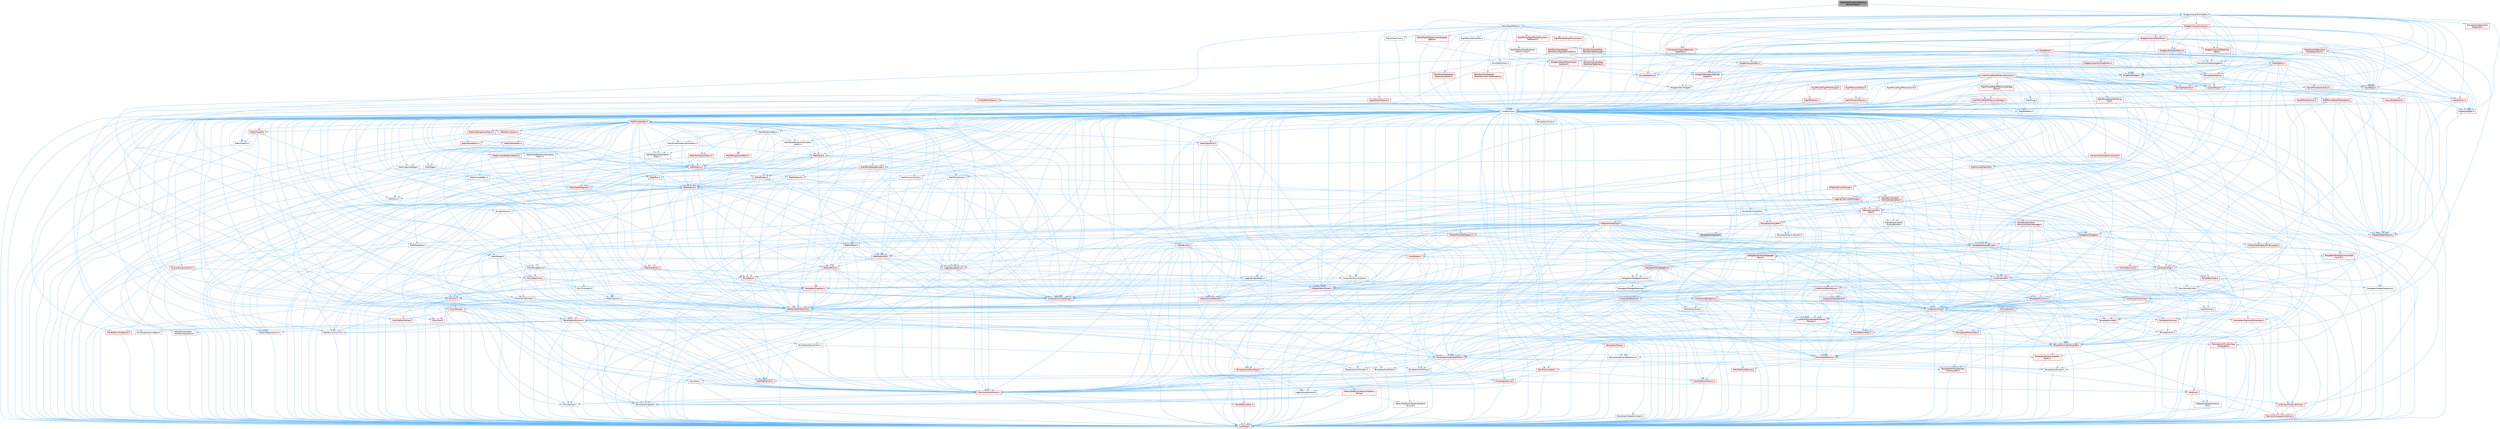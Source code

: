 digraph "SRigVMEditorSelectedDebugObjectWidget.h"
{
 // INTERACTIVE_SVG=YES
 // LATEX_PDF_SIZE
  bgcolor="transparent";
  edge [fontname=Helvetica,fontsize=10,labelfontname=Helvetica,labelfontsize=10];
  node [fontname=Helvetica,fontsize=10,shape=box,height=0.2,width=0.4];
  Node1 [id="Node000001",label="SRigVMEditorSelectedDebug\lObjectWidget.h",height=0.2,width=0.4,color="gray40", fillcolor="grey60", style="filled", fontcolor="black",tooltip=" "];
  Node1 -> Node2 [id="edge1_Node000001_Node000002",color="steelblue1",style="solid",tooltip=" "];
  Node2 [id="Node000002",label="Editor/RigVMEditor.h",height=0.2,width=0.4,color="grey40", fillcolor="white", style="filled",URL="$d3/d13/RigVMEditor_8h.html",tooltip=" "];
  Node2 -> Node3 [id="edge2_Node000002_Node000003",color="steelblue1",style="solid",tooltip=" "];
  Node3 [id="Node000003",label="CoreMinimal.h",height=0.2,width=0.4,color="grey40", fillcolor="white", style="filled",URL="$d7/d67/CoreMinimal_8h.html",tooltip=" "];
  Node3 -> Node4 [id="edge3_Node000003_Node000004",color="steelblue1",style="solid",tooltip=" "];
  Node4 [id="Node000004",label="CoreTypes.h",height=0.2,width=0.4,color="red", fillcolor="#FFF0F0", style="filled",URL="$dc/dec/CoreTypes_8h.html",tooltip=" "];
  Node3 -> Node18 [id="edge4_Node000003_Node000018",color="steelblue1",style="solid",tooltip=" "];
  Node18 [id="Node000018",label="CoreFwd.h",height=0.2,width=0.4,color="red", fillcolor="#FFF0F0", style="filled",URL="$d1/d1e/CoreFwd_8h.html",tooltip=" "];
  Node18 -> Node4 [id="edge5_Node000018_Node000004",color="steelblue1",style="solid",tooltip=" "];
  Node18 -> Node19 [id="edge6_Node000018_Node000019",color="steelblue1",style="solid",tooltip=" "];
  Node19 [id="Node000019",label="Containers/ContainersFwd.h",height=0.2,width=0.4,color="red", fillcolor="#FFF0F0", style="filled",URL="$d4/d0a/ContainersFwd_8h.html",tooltip=" "];
  Node19 -> Node4 [id="edge7_Node000019_Node000004",color="steelblue1",style="solid",tooltip=" "];
  Node19 -> Node20 [id="edge8_Node000019_Node000020",color="steelblue1",style="solid",tooltip=" "];
  Node20 [id="Node000020",label="Traits/IsContiguousContainer.h",height=0.2,width=0.4,color="red", fillcolor="#FFF0F0", style="filled",URL="$d5/d3c/IsContiguousContainer_8h.html",tooltip=" "];
  Node20 -> Node4 [id="edge9_Node000020_Node000004",color="steelblue1",style="solid",tooltip=" "];
  Node18 -> Node24 [id="edge10_Node000018_Node000024",color="steelblue1",style="solid",tooltip=" "];
  Node24 [id="Node000024",label="UObject/UObjectHierarchy\lFwd.h",height=0.2,width=0.4,color="grey40", fillcolor="white", style="filled",URL="$d3/d13/UObjectHierarchyFwd_8h.html",tooltip=" "];
  Node3 -> Node24 [id="edge11_Node000003_Node000024",color="steelblue1",style="solid",tooltip=" "];
  Node3 -> Node19 [id="edge12_Node000003_Node000019",color="steelblue1",style="solid",tooltip=" "];
  Node3 -> Node25 [id="edge13_Node000003_Node000025",color="steelblue1",style="solid",tooltip=" "];
  Node25 [id="Node000025",label="Misc/VarArgs.h",height=0.2,width=0.4,color="grey40", fillcolor="white", style="filled",URL="$d5/d6f/VarArgs_8h.html",tooltip=" "];
  Node25 -> Node4 [id="edge14_Node000025_Node000004",color="steelblue1",style="solid",tooltip=" "];
  Node3 -> Node26 [id="edge15_Node000003_Node000026",color="steelblue1",style="solid",tooltip=" "];
  Node26 [id="Node000026",label="Logging/LogVerbosity.h",height=0.2,width=0.4,color="grey40", fillcolor="white", style="filled",URL="$d2/d8f/LogVerbosity_8h.html",tooltip=" "];
  Node26 -> Node4 [id="edge16_Node000026_Node000004",color="steelblue1",style="solid",tooltip=" "];
  Node3 -> Node27 [id="edge17_Node000003_Node000027",color="steelblue1",style="solid",tooltip=" "];
  Node27 [id="Node000027",label="Misc/OutputDevice.h",height=0.2,width=0.4,color="red", fillcolor="#FFF0F0", style="filled",URL="$d7/d32/OutputDevice_8h.html",tooltip=" "];
  Node27 -> Node18 [id="edge18_Node000027_Node000018",color="steelblue1",style="solid",tooltip=" "];
  Node27 -> Node4 [id="edge19_Node000027_Node000004",color="steelblue1",style="solid",tooltip=" "];
  Node27 -> Node26 [id="edge20_Node000027_Node000026",color="steelblue1",style="solid",tooltip=" "];
  Node27 -> Node25 [id="edge21_Node000027_Node000025",color="steelblue1",style="solid",tooltip=" "];
  Node3 -> Node33 [id="edge22_Node000003_Node000033",color="steelblue1",style="solid",tooltip=" "];
  Node33 [id="Node000033",label="HAL/PlatformCrt.h",height=0.2,width=0.4,color="red", fillcolor="#FFF0F0", style="filled",URL="$d8/d75/PlatformCrt_8h.html",tooltip=" "];
  Node3 -> Node43 [id="edge23_Node000003_Node000043",color="steelblue1",style="solid",tooltip=" "];
  Node43 [id="Node000043",label="HAL/PlatformMisc.h",height=0.2,width=0.4,color="red", fillcolor="#FFF0F0", style="filled",URL="$d0/df5/PlatformMisc_8h.html",tooltip=" "];
  Node43 -> Node4 [id="edge24_Node000043_Node000004",color="steelblue1",style="solid",tooltip=" "];
  Node3 -> Node62 [id="edge25_Node000003_Node000062",color="steelblue1",style="solid",tooltip=" "];
  Node62 [id="Node000062",label="Misc/AssertionMacros.h",height=0.2,width=0.4,color="red", fillcolor="#FFF0F0", style="filled",URL="$d0/dfa/AssertionMacros_8h.html",tooltip=" "];
  Node62 -> Node4 [id="edge26_Node000062_Node000004",color="steelblue1",style="solid",tooltip=" "];
  Node62 -> Node43 [id="edge27_Node000062_Node000043",color="steelblue1",style="solid",tooltip=" "];
  Node62 -> Node63 [id="edge28_Node000062_Node000063",color="steelblue1",style="solid",tooltip=" "];
  Node63 [id="Node000063",label="Templates/EnableIf.h",height=0.2,width=0.4,color="grey40", fillcolor="white", style="filled",URL="$d7/d60/EnableIf_8h.html",tooltip=" "];
  Node63 -> Node4 [id="edge29_Node000063_Node000004",color="steelblue1",style="solid",tooltip=" "];
  Node62 -> Node25 [id="edge30_Node000062_Node000025",color="steelblue1",style="solid",tooltip=" "];
  Node3 -> Node71 [id="edge31_Node000003_Node000071",color="steelblue1",style="solid",tooltip=" "];
  Node71 [id="Node000071",label="Templates/IsPointer.h",height=0.2,width=0.4,color="grey40", fillcolor="white", style="filled",URL="$d7/d05/IsPointer_8h.html",tooltip=" "];
  Node71 -> Node4 [id="edge32_Node000071_Node000004",color="steelblue1",style="solid",tooltip=" "];
  Node3 -> Node72 [id="edge33_Node000003_Node000072",color="steelblue1",style="solid",tooltip=" "];
  Node72 [id="Node000072",label="HAL/PlatformMemory.h",height=0.2,width=0.4,color="red", fillcolor="#FFF0F0", style="filled",URL="$de/d68/PlatformMemory_8h.html",tooltip=" "];
  Node72 -> Node4 [id="edge34_Node000072_Node000004",color="steelblue1",style="solid",tooltip=" "];
  Node3 -> Node55 [id="edge35_Node000003_Node000055",color="steelblue1",style="solid",tooltip=" "];
  Node55 [id="Node000055",label="HAL/PlatformAtomics.h",height=0.2,width=0.4,color="red", fillcolor="#FFF0F0", style="filled",URL="$d3/d36/PlatformAtomics_8h.html",tooltip=" "];
  Node55 -> Node4 [id="edge36_Node000055_Node000004",color="steelblue1",style="solid",tooltip=" "];
  Node3 -> Node77 [id="edge37_Node000003_Node000077",color="steelblue1",style="solid",tooltip=" "];
  Node77 [id="Node000077",label="Misc/Exec.h",height=0.2,width=0.4,color="grey40", fillcolor="white", style="filled",URL="$de/ddb/Exec_8h.html",tooltip=" "];
  Node77 -> Node4 [id="edge38_Node000077_Node000004",color="steelblue1",style="solid",tooltip=" "];
  Node77 -> Node62 [id="edge39_Node000077_Node000062",color="steelblue1",style="solid",tooltip=" "];
  Node3 -> Node78 [id="edge40_Node000003_Node000078",color="steelblue1",style="solid",tooltip=" "];
  Node78 [id="Node000078",label="HAL/MemoryBase.h",height=0.2,width=0.4,color="red", fillcolor="#FFF0F0", style="filled",URL="$d6/d9f/MemoryBase_8h.html",tooltip=" "];
  Node78 -> Node4 [id="edge41_Node000078_Node000004",color="steelblue1",style="solid",tooltip=" "];
  Node78 -> Node55 [id="edge42_Node000078_Node000055",color="steelblue1",style="solid",tooltip=" "];
  Node78 -> Node33 [id="edge43_Node000078_Node000033",color="steelblue1",style="solid",tooltip=" "];
  Node78 -> Node77 [id="edge44_Node000078_Node000077",color="steelblue1",style="solid",tooltip=" "];
  Node78 -> Node27 [id="edge45_Node000078_Node000027",color="steelblue1",style="solid",tooltip=" "];
  Node3 -> Node88 [id="edge46_Node000003_Node000088",color="steelblue1",style="solid",tooltip=" "];
  Node88 [id="Node000088",label="HAL/UnrealMemory.h",height=0.2,width=0.4,color="red", fillcolor="#FFF0F0", style="filled",URL="$d9/d96/UnrealMemory_8h.html",tooltip=" "];
  Node88 -> Node4 [id="edge47_Node000088_Node000004",color="steelblue1",style="solid",tooltip=" "];
  Node88 -> Node78 [id="edge48_Node000088_Node000078",color="steelblue1",style="solid",tooltip=" "];
  Node88 -> Node72 [id="edge49_Node000088_Node000072",color="steelblue1",style="solid",tooltip=" "];
  Node88 -> Node71 [id="edge50_Node000088_Node000071",color="steelblue1",style="solid",tooltip=" "];
  Node3 -> Node90 [id="edge51_Node000003_Node000090",color="steelblue1",style="solid",tooltip=" "];
  Node90 [id="Node000090",label="Templates/IsArithmetic.h",height=0.2,width=0.4,color="grey40", fillcolor="white", style="filled",URL="$d2/d5d/IsArithmetic_8h.html",tooltip=" "];
  Node90 -> Node4 [id="edge52_Node000090_Node000004",color="steelblue1",style="solid",tooltip=" "];
  Node3 -> Node84 [id="edge53_Node000003_Node000084",color="steelblue1",style="solid",tooltip=" "];
  Node84 [id="Node000084",label="Templates/AndOrNot.h",height=0.2,width=0.4,color="grey40", fillcolor="white", style="filled",URL="$db/d0a/AndOrNot_8h.html",tooltip=" "];
  Node84 -> Node4 [id="edge54_Node000084_Node000004",color="steelblue1",style="solid",tooltip=" "];
  Node3 -> Node91 [id="edge55_Node000003_Node000091",color="steelblue1",style="solid",tooltip=" "];
  Node91 [id="Node000091",label="Templates/IsPODType.h",height=0.2,width=0.4,color="grey40", fillcolor="white", style="filled",URL="$d7/db1/IsPODType_8h.html",tooltip=" "];
  Node91 -> Node4 [id="edge56_Node000091_Node000004",color="steelblue1",style="solid",tooltip=" "];
  Node3 -> Node92 [id="edge57_Node000003_Node000092",color="steelblue1",style="solid",tooltip=" "];
  Node92 [id="Node000092",label="Templates/IsUECoreType.h",height=0.2,width=0.4,color="red", fillcolor="#FFF0F0", style="filled",URL="$d1/db8/IsUECoreType_8h.html",tooltip=" "];
  Node92 -> Node4 [id="edge58_Node000092_Node000004",color="steelblue1",style="solid",tooltip=" "];
  Node3 -> Node85 [id="edge59_Node000003_Node000085",color="steelblue1",style="solid",tooltip=" "];
  Node85 [id="Node000085",label="Templates/IsTriviallyCopy\lConstructible.h",height=0.2,width=0.4,color="red", fillcolor="#FFF0F0", style="filled",URL="$d3/d78/IsTriviallyCopyConstructible_8h.html",tooltip=" "];
  Node85 -> Node4 [id="edge60_Node000085_Node000004",color="steelblue1",style="solid",tooltip=" "];
  Node3 -> Node93 [id="edge61_Node000003_Node000093",color="steelblue1",style="solid",tooltip=" "];
  Node93 [id="Node000093",label="Templates/UnrealTypeTraits.h",height=0.2,width=0.4,color="red", fillcolor="#FFF0F0", style="filled",URL="$d2/d2d/UnrealTypeTraits_8h.html",tooltip=" "];
  Node93 -> Node4 [id="edge62_Node000093_Node000004",color="steelblue1",style="solid",tooltip=" "];
  Node93 -> Node71 [id="edge63_Node000093_Node000071",color="steelblue1",style="solid",tooltip=" "];
  Node93 -> Node62 [id="edge64_Node000093_Node000062",color="steelblue1",style="solid",tooltip=" "];
  Node93 -> Node84 [id="edge65_Node000093_Node000084",color="steelblue1",style="solid",tooltip=" "];
  Node93 -> Node63 [id="edge66_Node000093_Node000063",color="steelblue1",style="solid",tooltip=" "];
  Node93 -> Node90 [id="edge67_Node000093_Node000090",color="steelblue1",style="solid",tooltip=" "];
  Node93 -> Node91 [id="edge68_Node000093_Node000091",color="steelblue1",style="solid",tooltip=" "];
  Node93 -> Node92 [id="edge69_Node000093_Node000092",color="steelblue1",style="solid",tooltip=" "];
  Node93 -> Node85 [id="edge70_Node000093_Node000085",color="steelblue1",style="solid",tooltip=" "];
  Node3 -> Node63 [id="edge71_Node000003_Node000063",color="steelblue1",style="solid",tooltip=" "];
  Node3 -> Node95 [id="edge72_Node000003_Node000095",color="steelblue1",style="solid",tooltip=" "];
  Node95 [id="Node000095",label="Templates/RemoveReference.h",height=0.2,width=0.4,color="grey40", fillcolor="white", style="filled",URL="$da/dbe/RemoveReference_8h.html",tooltip=" "];
  Node95 -> Node4 [id="edge73_Node000095_Node000004",color="steelblue1",style="solid",tooltip=" "];
  Node3 -> Node96 [id="edge74_Node000003_Node000096",color="steelblue1",style="solid",tooltip=" "];
  Node96 [id="Node000096",label="Templates/IntegralConstant.h",height=0.2,width=0.4,color="grey40", fillcolor="white", style="filled",URL="$db/d1b/IntegralConstant_8h.html",tooltip=" "];
  Node96 -> Node4 [id="edge75_Node000096_Node000004",color="steelblue1",style="solid",tooltip=" "];
  Node3 -> Node97 [id="edge76_Node000003_Node000097",color="steelblue1",style="solid",tooltip=" "];
  Node97 [id="Node000097",label="Templates/IsClass.h",height=0.2,width=0.4,color="grey40", fillcolor="white", style="filled",URL="$db/dcb/IsClass_8h.html",tooltip=" "];
  Node97 -> Node4 [id="edge77_Node000097_Node000004",color="steelblue1",style="solid",tooltip=" "];
  Node3 -> Node98 [id="edge78_Node000003_Node000098",color="steelblue1",style="solid",tooltip=" "];
  Node98 [id="Node000098",label="Templates/TypeCompatible\lBytes.h",height=0.2,width=0.4,color="red", fillcolor="#FFF0F0", style="filled",URL="$df/d0a/TypeCompatibleBytes_8h.html",tooltip=" "];
  Node98 -> Node4 [id="edge79_Node000098_Node000004",color="steelblue1",style="solid",tooltip=" "];
  Node3 -> Node20 [id="edge80_Node000003_Node000020",color="steelblue1",style="solid",tooltip=" "];
  Node3 -> Node99 [id="edge81_Node000003_Node000099",color="steelblue1",style="solid",tooltip=" "];
  Node99 [id="Node000099",label="Templates/UnrealTemplate.h",height=0.2,width=0.4,color="red", fillcolor="#FFF0F0", style="filled",URL="$d4/d24/UnrealTemplate_8h.html",tooltip=" "];
  Node99 -> Node4 [id="edge82_Node000099_Node000004",color="steelblue1",style="solid",tooltip=" "];
  Node99 -> Node71 [id="edge83_Node000099_Node000071",color="steelblue1",style="solid",tooltip=" "];
  Node99 -> Node88 [id="edge84_Node000099_Node000088",color="steelblue1",style="solid",tooltip=" "];
  Node99 -> Node93 [id="edge85_Node000099_Node000093",color="steelblue1",style="solid",tooltip=" "];
  Node99 -> Node95 [id="edge86_Node000099_Node000095",color="steelblue1",style="solid",tooltip=" "];
  Node99 -> Node98 [id="edge87_Node000099_Node000098",color="steelblue1",style="solid",tooltip=" "];
  Node99 -> Node20 [id="edge88_Node000099_Node000020",color="steelblue1",style="solid",tooltip=" "];
  Node3 -> Node48 [id="edge89_Node000003_Node000048",color="steelblue1",style="solid",tooltip=" "];
  Node48 [id="Node000048",label="Math/NumericLimits.h",height=0.2,width=0.4,color="grey40", fillcolor="white", style="filled",URL="$df/d1b/NumericLimits_8h.html",tooltip=" "];
  Node48 -> Node4 [id="edge90_Node000048_Node000004",color="steelblue1",style="solid",tooltip=" "];
  Node3 -> Node103 [id="edge91_Node000003_Node000103",color="steelblue1",style="solid",tooltip=" "];
  Node103 [id="Node000103",label="HAL/PlatformMath.h",height=0.2,width=0.4,color="red", fillcolor="#FFF0F0", style="filled",URL="$dc/d53/PlatformMath_8h.html",tooltip=" "];
  Node103 -> Node4 [id="edge92_Node000103_Node000004",color="steelblue1",style="solid",tooltip=" "];
  Node3 -> Node86 [id="edge93_Node000003_Node000086",color="steelblue1",style="solid",tooltip=" "];
  Node86 [id="Node000086",label="Templates/IsTriviallyCopy\lAssignable.h",height=0.2,width=0.4,color="red", fillcolor="#FFF0F0", style="filled",URL="$d2/df2/IsTriviallyCopyAssignable_8h.html",tooltip=" "];
  Node86 -> Node4 [id="edge94_Node000086_Node000004",color="steelblue1",style="solid",tooltip=" "];
  Node3 -> Node111 [id="edge95_Node000003_Node000111",color="steelblue1",style="solid",tooltip=" "];
  Node111 [id="Node000111",label="Templates/MemoryOps.h",height=0.2,width=0.4,color="red", fillcolor="#FFF0F0", style="filled",URL="$db/dea/MemoryOps_8h.html",tooltip=" "];
  Node111 -> Node4 [id="edge96_Node000111_Node000004",color="steelblue1",style="solid",tooltip=" "];
  Node111 -> Node88 [id="edge97_Node000111_Node000088",color="steelblue1",style="solid",tooltip=" "];
  Node111 -> Node86 [id="edge98_Node000111_Node000086",color="steelblue1",style="solid",tooltip=" "];
  Node111 -> Node85 [id="edge99_Node000111_Node000085",color="steelblue1",style="solid",tooltip=" "];
  Node111 -> Node93 [id="edge100_Node000111_Node000093",color="steelblue1",style="solid",tooltip=" "];
  Node3 -> Node112 [id="edge101_Node000003_Node000112",color="steelblue1",style="solid",tooltip=" "];
  Node112 [id="Node000112",label="Containers/ContainerAllocation\lPolicies.h",height=0.2,width=0.4,color="red", fillcolor="#FFF0F0", style="filled",URL="$d7/dff/ContainerAllocationPolicies_8h.html",tooltip=" "];
  Node112 -> Node4 [id="edge102_Node000112_Node000004",color="steelblue1",style="solid",tooltip=" "];
  Node112 -> Node112 [id="edge103_Node000112_Node000112",color="steelblue1",style="solid",tooltip=" "];
  Node112 -> Node103 [id="edge104_Node000112_Node000103",color="steelblue1",style="solid",tooltip=" "];
  Node112 -> Node88 [id="edge105_Node000112_Node000088",color="steelblue1",style="solid",tooltip=" "];
  Node112 -> Node48 [id="edge106_Node000112_Node000048",color="steelblue1",style="solid",tooltip=" "];
  Node112 -> Node62 [id="edge107_Node000112_Node000062",color="steelblue1",style="solid",tooltip=" "];
  Node112 -> Node111 [id="edge108_Node000112_Node000111",color="steelblue1",style="solid",tooltip=" "];
  Node112 -> Node98 [id="edge109_Node000112_Node000098",color="steelblue1",style="solid",tooltip=" "];
  Node3 -> Node115 [id="edge110_Node000003_Node000115",color="steelblue1",style="solid",tooltip=" "];
  Node115 [id="Node000115",label="Templates/IsEnumClass.h",height=0.2,width=0.4,color="grey40", fillcolor="white", style="filled",URL="$d7/d15/IsEnumClass_8h.html",tooltip=" "];
  Node115 -> Node4 [id="edge111_Node000115_Node000004",color="steelblue1",style="solid",tooltip=" "];
  Node115 -> Node84 [id="edge112_Node000115_Node000084",color="steelblue1",style="solid",tooltip=" "];
  Node3 -> Node116 [id="edge113_Node000003_Node000116",color="steelblue1",style="solid",tooltip=" "];
  Node116 [id="Node000116",label="HAL/PlatformProperties.h",height=0.2,width=0.4,color="red", fillcolor="#FFF0F0", style="filled",URL="$d9/db0/PlatformProperties_8h.html",tooltip=" "];
  Node116 -> Node4 [id="edge114_Node000116_Node000004",color="steelblue1",style="solid",tooltip=" "];
  Node3 -> Node119 [id="edge115_Node000003_Node000119",color="steelblue1",style="solid",tooltip=" "];
  Node119 [id="Node000119",label="Misc/EngineVersionBase.h",height=0.2,width=0.4,color="grey40", fillcolor="white", style="filled",URL="$d5/d2b/EngineVersionBase_8h.html",tooltip=" "];
  Node119 -> Node4 [id="edge116_Node000119_Node000004",color="steelblue1",style="solid",tooltip=" "];
  Node3 -> Node120 [id="edge117_Node000003_Node000120",color="steelblue1",style="solid",tooltip=" "];
  Node120 [id="Node000120",label="Internationalization\l/TextNamespaceFwd.h",height=0.2,width=0.4,color="grey40", fillcolor="white", style="filled",URL="$d8/d97/TextNamespaceFwd_8h.html",tooltip=" "];
  Node120 -> Node4 [id="edge118_Node000120_Node000004",color="steelblue1",style="solid",tooltip=" "];
  Node3 -> Node121 [id="edge119_Node000003_Node000121",color="steelblue1",style="solid",tooltip=" "];
  Node121 [id="Node000121",label="Serialization/Archive.h",height=0.2,width=0.4,color="red", fillcolor="#FFF0F0", style="filled",URL="$d7/d3b/Archive_8h.html",tooltip=" "];
  Node121 -> Node18 [id="edge120_Node000121_Node000018",color="steelblue1",style="solid",tooltip=" "];
  Node121 -> Node4 [id="edge121_Node000121_Node000004",color="steelblue1",style="solid",tooltip=" "];
  Node121 -> Node116 [id="edge122_Node000121_Node000116",color="steelblue1",style="solid",tooltip=" "];
  Node121 -> Node120 [id="edge123_Node000121_Node000120",color="steelblue1",style="solid",tooltip=" "];
  Node121 -> Node62 [id="edge124_Node000121_Node000062",color="steelblue1",style="solid",tooltip=" "];
  Node121 -> Node119 [id="edge125_Node000121_Node000119",color="steelblue1",style="solid",tooltip=" "];
  Node121 -> Node25 [id="edge126_Node000121_Node000025",color="steelblue1",style="solid",tooltip=" "];
  Node121 -> Node63 [id="edge127_Node000121_Node000063",color="steelblue1",style="solid",tooltip=" "];
  Node121 -> Node115 [id="edge128_Node000121_Node000115",color="steelblue1",style="solid",tooltip=" "];
  Node121 -> Node99 [id="edge129_Node000121_Node000099",color="steelblue1",style="solid",tooltip=" "];
  Node121 -> Node124 [id="edge130_Node000121_Node000124",color="steelblue1",style="solid",tooltip=" "];
  Node124 [id="Node000124",label="UObject/ObjectVersion.h",height=0.2,width=0.4,color="grey40", fillcolor="white", style="filled",URL="$da/d63/ObjectVersion_8h.html",tooltip=" "];
  Node124 -> Node4 [id="edge131_Node000124_Node000004",color="steelblue1",style="solid",tooltip=" "];
  Node3 -> Node125 [id="edge132_Node000003_Node000125",color="steelblue1",style="solid",tooltip=" "];
  Node125 [id="Node000125",label="Templates/Less.h",height=0.2,width=0.4,color="grey40", fillcolor="white", style="filled",URL="$de/dc8/Less_8h.html",tooltip=" "];
  Node125 -> Node4 [id="edge133_Node000125_Node000004",color="steelblue1",style="solid",tooltip=" "];
  Node125 -> Node99 [id="edge134_Node000125_Node000099",color="steelblue1",style="solid",tooltip=" "];
  Node3 -> Node126 [id="edge135_Node000003_Node000126",color="steelblue1",style="solid",tooltip=" "];
  Node126 [id="Node000126",label="Templates/Sorting.h",height=0.2,width=0.4,color="red", fillcolor="#FFF0F0", style="filled",URL="$d3/d9e/Sorting_8h.html",tooltip=" "];
  Node126 -> Node4 [id="edge136_Node000126_Node000004",color="steelblue1",style="solid",tooltip=" "];
  Node126 -> Node103 [id="edge137_Node000126_Node000103",color="steelblue1",style="solid",tooltip=" "];
  Node126 -> Node125 [id="edge138_Node000126_Node000125",color="steelblue1",style="solid",tooltip=" "];
  Node3 -> Node137 [id="edge139_Node000003_Node000137",color="steelblue1",style="solid",tooltip=" "];
  Node137 [id="Node000137",label="Misc/Char.h",height=0.2,width=0.4,color="red", fillcolor="#FFF0F0", style="filled",URL="$d0/d58/Char_8h.html",tooltip=" "];
  Node137 -> Node4 [id="edge140_Node000137_Node000004",color="steelblue1",style="solid",tooltip=" "];
  Node3 -> Node140 [id="edge141_Node000003_Node000140",color="steelblue1",style="solid",tooltip=" "];
  Node140 [id="Node000140",label="GenericPlatform/GenericPlatform\lStricmp.h",height=0.2,width=0.4,color="grey40", fillcolor="white", style="filled",URL="$d2/d86/GenericPlatformStricmp_8h.html",tooltip=" "];
  Node140 -> Node4 [id="edge142_Node000140_Node000004",color="steelblue1",style="solid",tooltip=" "];
  Node3 -> Node141 [id="edge143_Node000003_Node000141",color="steelblue1",style="solid",tooltip=" "];
  Node141 [id="Node000141",label="GenericPlatform/GenericPlatform\lString.h",height=0.2,width=0.4,color="red", fillcolor="#FFF0F0", style="filled",URL="$dd/d20/GenericPlatformString_8h.html",tooltip=" "];
  Node141 -> Node4 [id="edge144_Node000141_Node000004",color="steelblue1",style="solid",tooltip=" "];
  Node141 -> Node140 [id="edge145_Node000141_Node000140",color="steelblue1",style="solid",tooltip=" "];
  Node141 -> Node63 [id="edge146_Node000141_Node000063",color="steelblue1",style="solid",tooltip=" "];
  Node3 -> Node74 [id="edge147_Node000003_Node000074",color="steelblue1",style="solid",tooltip=" "];
  Node74 [id="Node000074",label="HAL/PlatformString.h",height=0.2,width=0.4,color="red", fillcolor="#FFF0F0", style="filled",URL="$db/db5/PlatformString_8h.html",tooltip=" "];
  Node74 -> Node4 [id="edge148_Node000074_Node000004",color="steelblue1",style="solid",tooltip=" "];
  Node3 -> Node144 [id="edge149_Node000003_Node000144",color="steelblue1",style="solid",tooltip=" "];
  Node144 [id="Node000144",label="Misc/CString.h",height=0.2,width=0.4,color="red", fillcolor="#FFF0F0", style="filled",URL="$d2/d49/CString_8h.html",tooltip=" "];
  Node144 -> Node4 [id="edge150_Node000144_Node000004",color="steelblue1",style="solid",tooltip=" "];
  Node144 -> Node33 [id="edge151_Node000144_Node000033",color="steelblue1",style="solid",tooltip=" "];
  Node144 -> Node74 [id="edge152_Node000144_Node000074",color="steelblue1",style="solid",tooltip=" "];
  Node144 -> Node62 [id="edge153_Node000144_Node000062",color="steelblue1",style="solid",tooltip=" "];
  Node144 -> Node137 [id="edge154_Node000144_Node000137",color="steelblue1",style="solid",tooltip=" "];
  Node144 -> Node25 [id="edge155_Node000144_Node000025",color="steelblue1",style="solid",tooltip=" "];
  Node3 -> Node145 [id="edge156_Node000003_Node000145",color="steelblue1",style="solid",tooltip=" "];
  Node145 [id="Node000145",label="Misc/Crc.h",height=0.2,width=0.4,color="red", fillcolor="#FFF0F0", style="filled",URL="$d4/dd2/Crc_8h.html",tooltip=" "];
  Node145 -> Node4 [id="edge157_Node000145_Node000004",color="steelblue1",style="solid",tooltip=" "];
  Node145 -> Node74 [id="edge158_Node000145_Node000074",color="steelblue1",style="solid",tooltip=" "];
  Node145 -> Node62 [id="edge159_Node000145_Node000062",color="steelblue1",style="solid",tooltip=" "];
  Node145 -> Node144 [id="edge160_Node000145_Node000144",color="steelblue1",style="solid",tooltip=" "];
  Node145 -> Node137 [id="edge161_Node000145_Node000137",color="steelblue1",style="solid",tooltip=" "];
  Node145 -> Node93 [id="edge162_Node000145_Node000093",color="steelblue1",style="solid",tooltip=" "];
  Node3 -> Node136 [id="edge163_Node000003_Node000136",color="steelblue1",style="solid",tooltip=" "];
  Node136 [id="Node000136",label="Math/UnrealMathUtility.h",height=0.2,width=0.4,color="red", fillcolor="#FFF0F0", style="filled",URL="$db/db8/UnrealMathUtility_8h.html",tooltip=" "];
  Node136 -> Node4 [id="edge164_Node000136_Node000004",color="steelblue1",style="solid",tooltip=" "];
  Node136 -> Node62 [id="edge165_Node000136_Node000062",color="steelblue1",style="solid",tooltip=" "];
  Node136 -> Node103 [id="edge166_Node000136_Node000103",color="steelblue1",style="solid",tooltip=" "];
  Node3 -> Node146 [id="edge167_Node000003_Node000146",color="steelblue1",style="solid",tooltip=" "];
  Node146 [id="Node000146",label="Containers/UnrealString.h",height=0.2,width=0.4,color="red", fillcolor="#FFF0F0", style="filled",URL="$d5/dba/UnrealString_8h.html",tooltip=" "];
  Node3 -> Node150 [id="edge168_Node000003_Node000150",color="steelblue1",style="solid",tooltip=" "];
  Node150 [id="Node000150",label="Containers/Array.h",height=0.2,width=0.4,color="red", fillcolor="#FFF0F0", style="filled",URL="$df/dd0/Array_8h.html",tooltip=" "];
  Node150 -> Node4 [id="edge169_Node000150_Node000004",color="steelblue1",style="solid",tooltip=" "];
  Node150 -> Node62 [id="edge170_Node000150_Node000062",color="steelblue1",style="solid",tooltip=" "];
  Node150 -> Node88 [id="edge171_Node000150_Node000088",color="steelblue1",style="solid",tooltip=" "];
  Node150 -> Node93 [id="edge172_Node000150_Node000093",color="steelblue1",style="solid",tooltip=" "];
  Node150 -> Node99 [id="edge173_Node000150_Node000099",color="steelblue1",style="solid",tooltip=" "];
  Node150 -> Node112 [id="edge174_Node000150_Node000112",color="steelblue1",style="solid",tooltip=" "];
  Node150 -> Node121 [id="edge175_Node000150_Node000121",color="steelblue1",style="solid",tooltip=" "];
  Node150 -> Node129 [id="edge176_Node000150_Node000129",color="steelblue1",style="solid",tooltip=" "];
  Node129 [id="Node000129",label="Templates/Invoke.h",height=0.2,width=0.4,color="red", fillcolor="#FFF0F0", style="filled",URL="$d7/deb/Invoke_8h.html",tooltip=" "];
  Node129 -> Node4 [id="edge177_Node000129_Node000004",color="steelblue1",style="solid",tooltip=" "];
  Node129 -> Node99 [id="edge178_Node000129_Node000099",color="steelblue1",style="solid",tooltip=" "];
  Node150 -> Node125 [id="edge179_Node000150_Node000125",color="steelblue1",style="solid",tooltip=" "];
  Node150 -> Node126 [id="edge180_Node000150_Node000126",color="steelblue1",style="solid",tooltip=" "];
  Node150 -> Node173 [id="edge181_Node000150_Node000173",color="steelblue1",style="solid",tooltip=" "];
  Node173 [id="Node000173",label="Templates/AlignmentTemplates.h",height=0.2,width=0.4,color="red", fillcolor="#FFF0F0", style="filled",URL="$dd/d32/AlignmentTemplates_8h.html",tooltip=" "];
  Node173 -> Node4 [id="edge182_Node000173_Node000004",color="steelblue1",style="solid",tooltip=" "];
  Node173 -> Node71 [id="edge183_Node000173_Node000071",color="steelblue1",style="solid",tooltip=" "];
  Node3 -> Node174 [id="edge184_Node000003_Node000174",color="steelblue1",style="solid",tooltip=" "];
  Node174 [id="Node000174",label="Misc/FrameNumber.h",height=0.2,width=0.4,color="grey40", fillcolor="white", style="filled",URL="$dd/dbd/FrameNumber_8h.html",tooltip=" "];
  Node174 -> Node4 [id="edge185_Node000174_Node000004",color="steelblue1",style="solid",tooltip=" "];
  Node174 -> Node48 [id="edge186_Node000174_Node000048",color="steelblue1",style="solid",tooltip=" "];
  Node174 -> Node136 [id="edge187_Node000174_Node000136",color="steelblue1",style="solid",tooltip=" "];
  Node174 -> Node63 [id="edge188_Node000174_Node000063",color="steelblue1",style="solid",tooltip=" "];
  Node174 -> Node93 [id="edge189_Node000174_Node000093",color="steelblue1",style="solid",tooltip=" "];
  Node3 -> Node175 [id="edge190_Node000003_Node000175",color="steelblue1",style="solid",tooltip=" "];
  Node175 [id="Node000175",label="Misc/Timespan.h",height=0.2,width=0.4,color="grey40", fillcolor="white", style="filled",URL="$da/dd9/Timespan_8h.html",tooltip=" "];
  Node175 -> Node4 [id="edge191_Node000175_Node000004",color="steelblue1",style="solid",tooltip=" "];
  Node175 -> Node176 [id="edge192_Node000175_Node000176",color="steelblue1",style="solid",tooltip=" "];
  Node176 [id="Node000176",label="Math/Interval.h",height=0.2,width=0.4,color="grey40", fillcolor="white", style="filled",URL="$d1/d55/Interval_8h.html",tooltip=" "];
  Node176 -> Node4 [id="edge193_Node000176_Node000004",color="steelblue1",style="solid",tooltip=" "];
  Node176 -> Node90 [id="edge194_Node000176_Node000090",color="steelblue1",style="solid",tooltip=" "];
  Node176 -> Node93 [id="edge195_Node000176_Node000093",color="steelblue1",style="solid",tooltip=" "];
  Node176 -> Node48 [id="edge196_Node000176_Node000048",color="steelblue1",style="solid",tooltip=" "];
  Node176 -> Node136 [id="edge197_Node000176_Node000136",color="steelblue1",style="solid",tooltip=" "];
  Node175 -> Node136 [id="edge198_Node000175_Node000136",color="steelblue1",style="solid",tooltip=" "];
  Node175 -> Node62 [id="edge199_Node000175_Node000062",color="steelblue1",style="solid",tooltip=" "];
  Node3 -> Node177 [id="edge200_Node000003_Node000177",color="steelblue1",style="solid",tooltip=" "];
  Node177 [id="Node000177",label="Containers/StringConv.h",height=0.2,width=0.4,color="red", fillcolor="#FFF0F0", style="filled",URL="$d3/ddf/StringConv_8h.html",tooltip=" "];
  Node177 -> Node4 [id="edge201_Node000177_Node000004",color="steelblue1",style="solid",tooltip=" "];
  Node177 -> Node62 [id="edge202_Node000177_Node000062",color="steelblue1",style="solid",tooltip=" "];
  Node177 -> Node112 [id="edge203_Node000177_Node000112",color="steelblue1",style="solid",tooltip=" "];
  Node177 -> Node150 [id="edge204_Node000177_Node000150",color="steelblue1",style="solid",tooltip=" "];
  Node177 -> Node144 [id="edge205_Node000177_Node000144",color="steelblue1",style="solid",tooltip=" "];
  Node177 -> Node178 [id="edge206_Node000177_Node000178",color="steelblue1",style="solid",tooltip=" "];
  Node178 [id="Node000178",label="Templates/IsArray.h",height=0.2,width=0.4,color="grey40", fillcolor="white", style="filled",URL="$d8/d8d/IsArray_8h.html",tooltip=" "];
  Node178 -> Node4 [id="edge207_Node000178_Node000004",color="steelblue1",style="solid",tooltip=" "];
  Node177 -> Node99 [id="edge208_Node000177_Node000099",color="steelblue1",style="solid",tooltip=" "];
  Node177 -> Node93 [id="edge209_Node000177_Node000093",color="steelblue1",style="solid",tooltip=" "];
  Node177 -> Node20 [id="edge210_Node000177_Node000020",color="steelblue1",style="solid",tooltip=" "];
  Node3 -> Node179 [id="edge211_Node000003_Node000179",color="steelblue1",style="solid",tooltip=" "];
  Node179 [id="Node000179",label="UObject/UnrealNames.h",height=0.2,width=0.4,color="red", fillcolor="#FFF0F0", style="filled",URL="$d8/db1/UnrealNames_8h.html",tooltip=" "];
  Node179 -> Node4 [id="edge212_Node000179_Node000004",color="steelblue1",style="solid",tooltip=" "];
  Node3 -> Node181 [id="edge213_Node000003_Node000181",color="steelblue1",style="solid",tooltip=" "];
  Node181 [id="Node000181",label="UObject/NameTypes.h",height=0.2,width=0.4,color="red", fillcolor="#FFF0F0", style="filled",URL="$d6/d35/NameTypes_8h.html",tooltip=" "];
  Node181 -> Node4 [id="edge214_Node000181_Node000004",color="steelblue1",style="solid",tooltip=" "];
  Node181 -> Node62 [id="edge215_Node000181_Node000062",color="steelblue1",style="solid",tooltip=" "];
  Node181 -> Node88 [id="edge216_Node000181_Node000088",color="steelblue1",style="solid",tooltip=" "];
  Node181 -> Node93 [id="edge217_Node000181_Node000093",color="steelblue1",style="solid",tooltip=" "];
  Node181 -> Node99 [id="edge218_Node000181_Node000099",color="steelblue1",style="solid",tooltip=" "];
  Node181 -> Node146 [id="edge219_Node000181_Node000146",color="steelblue1",style="solid",tooltip=" "];
  Node181 -> Node177 [id="edge220_Node000181_Node000177",color="steelblue1",style="solid",tooltip=" "];
  Node181 -> Node179 [id="edge221_Node000181_Node000179",color="steelblue1",style="solid",tooltip=" "];
  Node3 -> Node189 [id="edge222_Node000003_Node000189",color="steelblue1",style="solid",tooltip=" "];
  Node189 [id="Node000189",label="Misc/Parse.h",height=0.2,width=0.4,color="red", fillcolor="#FFF0F0", style="filled",URL="$dc/d71/Parse_8h.html",tooltip=" "];
  Node189 -> Node146 [id="edge223_Node000189_Node000146",color="steelblue1",style="solid",tooltip=" "];
  Node189 -> Node4 [id="edge224_Node000189_Node000004",color="steelblue1",style="solid",tooltip=" "];
  Node189 -> Node33 [id="edge225_Node000189_Node000033",color="steelblue1",style="solid",tooltip=" "];
  Node189 -> Node190 [id="edge226_Node000189_Node000190",color="steelblue1",style="solid",tooltip=" "];
  Node190 [id="Node000190",label="Templates/Function.h",height=0.2,width=0.4,color="red", fillcolor="#FFF0F0", style="filled",URL="$df/df5/Function_8h.html",tooltip=" "];
  Node190 -> Node4 [id="edge227_Node000190_Node000004",color="steelblue1",style="solid",tooltip=" "];
  Node190 -> Node62 [id="edge228_Node000190_Node000062",color="steelblue1",style="solid",tooltip=" "];
  Node190 -> Node88 [id="edge229_Node000190_Node000088",color="steelblue1",style="solid",tooltip=" "];
  Node190 -> Node93 [id="edge230_Node000190_Node000093",color="steelblue1",style="solid",tooltip=" "];
  Node190 -> Node129 [id="edge231_Node000190_Node000129",color="steelblue1",style="solid",tooltip=" "];
  Node190 -> Node99 [id="edge232_Node000190_Node000099",color="steelblue1",style="solid",tooltip=" "];
  Node190 -> Node136 [id="edge233_Node000190_Node000136",color="steelblue1",style="solid",tooltip=" "];
  Node3 -> Node173 [id="edge234_Node000003_Node000173",color="steelblue1",style="solid",tooltip=" "];
  Node3 -> Node192 [id="edge235_Node000003_Node000192",color="steelblue1",style="solid",tooltip=" "];
  Node192 [id="Node000192",label="Misc/StructBuilder.h",height=0.2,width=0.4,color="grey40", fillcolor="white", style="filled",URL="$d9/db3/StructBuilder_8h.html",tooltip=" "];
  Node192 -> Node4 [id="edge236_Node000192_Node000004",color="steelblue1",style="solid",tooltip=" "];
  Node192 -> Node136 [id="edge237_Node000192_Node000136",color="steelblue1",style="solid",tooltip=" "];
  Node192 -> Node173 [id="edge238_Node000192_Node000173",color="steelblue1",style="solid",tooltip=" "];
  Node3 -> Node105 [id="edge239_Node000003_Node000105",color="steelblue1",style="solid",tooltip=" "];
  Node105 [id="Node000105",label="Templates/Decay.h",height=0.2,width=0.4,color="red", fillcolor="#FFF0F0", style="filled",URL="$dd/d0f/Decay_8h.html",tooltip=" "];
  Node105 -> Node4 [id="edge240_Node000105_Node000004",color="steelblue1",style="solid",tooltip=" "];
  Node105 -> Node95 [id="edge241_Node000105_Node000095",color="steelblue1",style="solid",tooltip=" "];
  Node3 -> Node193 [id="edge242_Node000003_Node000193",color="steelblue1",style="solid",tooltip=" "];
  Node193 [id="Node000193",label="Templates/PointerIsConvertible\lFromTo.h",height=0.2,width=0.4,color="red", fillcolor="#FFF0F0", style="filled",URL="$d6/d65/PointerIsConvertibleFromTo_8h.html",tooltip=" "];
  Node193 -> Node4 [id="edge243_Node000193_Node000004",color="steelblue1",style="solid",tooltip=" "];
  Node3 -> Node129 [id="edge244_Node000003_Node000129",color="steelblue1",style="solid",tooltip=" "];
  Node3 -> Node190 [id="edge245_Node000003_Node000190",color="steelblue1",style="solid",tooltip=" "];
  Node3 -> Node162 [id="edge246_Node000003_Node000162",color="steelblue1",style="solid",tooltip=" "];
  Node162 [id="Node000162",label="Templates/TypeHash.h",height=0.2,width=0.4,color="red", fillcolor="#FFF0F0", style="filled",URL="$d1/d62/TypeHash_8h.html",tooltip=" "];
  Node162 -> Node4 [id="edge247_Node000162_Node000004",color="steelblue1",style="solid",tooltip=" "];
  Node162 -> Node145 [id="edge248_Node000162_Node000145",color="steelblue1",style="solid",tooltip=" "];
  Node3 -> Node194 [id="edge249_Node000003_Node000194",color="steelblue1",style="solid",tooltip=" "];
  Node194 [id="Node000194",label="Containers/ScriptArray.h",height=0.2,width=0.4,color="red", fillcolor="#FFF0F0", style="filled",URL="$dc/daf/ScriptArray_8h.html",tooltip=" "];
  Node194 -> Node4 [id="edge250_Node000194_Node000004",color="steelblue1",style="solid",tooltip=" "];
  Node194 -> Node62 [id="edge251_Node000194_Node000062",color="steelblue1",style="solid",tooltip=" "];
  Node194 -> Node88 [id="edge252_Node000194_Node000088",color="steelblue1",style="solid",tooltip=" "];
  Node194 -> Node112 [id="edge253_Node000194_Node000112",color="steelblue1",style="solid",tooltip=" "];
  Node194 -> Node150 [id="edge254_Node000194_Node000150",color="steelblue1",style="solid",tooltip=" "];
  Node3 -> Node195 [id="edge255_Node000003_Node000195",color="steelblue1",style="solid",tooltip=" "];
  Node195 [id="Node000195",label="Containers/BitArray.h",height=0.2,width=0.4,color="red", fillcolor="#FFF0F0", style="filled",URL="$d1/de4/BitArray_8h.html",tooltip=" "];
  Node195 -> Node112 [id="edge256_Node000195_Node000112",color="steelblue1",style="solid",tooltip=" "];
  Node195 -> Node4 [id="edge257_Node000195_Node000004",color="steelblue1",style="solid",tooltip=" "];
  Node195 -> Node55 [id="edge258_Node000195_Node000055",color="steelblue1",style="solid",tooltip=" "];
  Node195 -> Node88 [id="edge259_Node000195_Node000088",color="steelblue1",style="solid",tooltip=" "];
  Node195 -> Node136 [id="edge260_Node000195_Node000136",color="steelblue1",style="solid",tooltip=" "];
  Node195 -> Node62 [id="edge261_Node000195_Node000062",color="steelblue1",style="solid",tooltip=" "];
  Node195 -> Node121 [id="edge262_Node000195_Node000121",color="steelblue1",style="solid",tooltip=" "];
  Node195 -> Node63 [id="edge263_Node000195_Node000063",color="steelblue1",style="solid",tooltip=" "];
  Node195 -> Node129 [id="edge264_Node000195_Node000129",color="steelblue1",style="solid",tooltip=" "];
  Node195 -> Node99 [id="edge265_Node000195_Node000099",color="steelblue1",style="solid",tooltip=" "];
  Node195 -> Node93 [id="edge266_Node000195_Node000093",color="steelblue1",style="solid",tooltip=" "];
  Node3 -> Node196 [id="edge267_Node000003_Node000196",color="steelblue1",style="solid",tooltip=" "];
  Node196 [id="Node000196",label="Containers/SparseArray.h",height=0.2,width=0.4,color="red", fillcolor="#FFF0F0", style="filled",URL="$d5/dbf/SparseArray_8h.html",tooltip=" "];
  Node196 -> Node4 [id="edge268_Node000196_Node000004",color="steelblue1",style="solid",tooltip=" "];
  Node196 -> Node62 [id="edge269_Node000196_Node000062",color="steelblue1",style="solid",tooltip=" "];
  Node196 -> Node88 [id="edge270_Node000196_Node000088",color="steelblue1",style="solid",tooltip=" "];
  Node196 -> Node93 [id="edge271_Node000196_Node000093",color="steelblue1",style="solid",tooltip=" "];
  Node196 -> Node99 [id="edge272_Node000196_Node000099",color="steelblue1",style="solid",tooltip=" "];
  Node196 -> Node112 [id="edge273_Node000196_Node000112",color="steelblue1",style="solid",tooltip=" "];
  Node196 -> Node125 [id="edge274_Node000196_Node000125",color="steelblue1",style="solid",tooltip=" "];
  Node196 -> Node150 [id="edge275_Node000196_Node000150",color="steelblue1",style="solid",tooltip=" "];
  Node196 -> Node136 [id="edge276_Node000196_Node000136",color="steelblue1",style="solid",tooltip=" "];
  Node196 -> Node194 [id="edge277_Node000196_Node000194",color="steelblue1",style="solid",tooltip=" "];
  Node196 -> Node195 [id="edge278_Node000196_Node000195",color="steelblue1",style="solid",tooltip=" "];
  Node196 -> Node146 [id="edge279_Node000196_Node000146",color="steelblue1",style="solid",tooltip=" "];
  Node3 -> Node212 [id="edge280_Node000003_Node000212",color="steelblue1",style="solid",tooltip=" "];
  Node212 [id="Node000212",label="Containers/Set.h",height=0.2,width=0.4,color="red", fillcolor="#FFF0F0", style="filled",URL="$d4/d45/Set_8h.html",tooltip=" "];
  Node212 -> Node112 [id="edge281_Node000212_Node000112",color="steelblue1",style="solid",tooltip=" "];
  Node212 -> Node196 [id="edge282_Node000212_Node000196",color="steelblue1",style="solid",tooltip=" "];
  Node212 -> Node19 [id="edge283_Node000212_Node000019",color="steelblue1",style="solid",tooltip=" "];
  Node212 -> Node136 [id="edge284_Node000212_Node000136",color="steelblue1",style="solid",tooltip=" "];
  Node212 -> Node62 [id="edge285_Node000212_Node000062",color="steelblue1",style="solid",tooltip=" "];
  Node212 -> Node192 [id="edge286_Node000212_Node000192",color="steelblue1",style="solid",tooltip=" "];
  Node212 -> Node190 [id="edge287_Node000212_Node000190",color="steelblue1",style="solid",tooltip=" "];
  Node212 -> Node126 [id="edge288_Node000212_Node000126",color="steelblue1",style="solid",tooltip=" "];
  Node212 -> Node162 [id="edge289_Node000212_Node000162",color="steelblue1",style="solid",tooltip=" "];
  Node212 -> Node99 [id="edge290_Node000212_Node000099",color="steelblue1",style="solid",tooltip=" "];
  Node3 -> Node215 [id="edge291_Node000003_Node000215",color="steelblue1",style="solid",tooltip=" "];
  Node215 [id="Node000215",label="Algo/Reverse.h",height=0.2,width=0.4,color="grey40", fillcolor="white", style="filled",URL="$d5/d93/Reverse_8h.html",tooltip=" "];
  Node215 -> Node4 [id="edge292_Node000215_Node000004",color="steelblue1",style="solid",tooltip=" "];
  Node215 -> Node99 [id="edge293_Node000215_Node000099",color="steelblue1",style="solid",tooltip=" "];
  Node3 -> Node216 [id="edge294_Node000003_Node000216",color="steelblue1",style="solid",tooltip=" "];
  Node216 [id="Node000216",label="Containers/Map.h",height=0.2,width=0.4,color="red", fillcolor="#FFF0F0", style="filled",URL="$df/d79/Map_8h.html",tooltip=" "];
  Node216 -> Node4 [id="edge295_Node000216_Node000004",color="steelblue1",style="solid",tooltip=" "];
  Node216 -> Node215 [id="edge296_Node000216_Node000215",color="steelblue1",style="solid",tooltip=" "];
  Node216 -> Node212 [id="edge297_Node000216_Node000212",color="steelblue1",style="solid",tooltip=" "];
  Node216 -> Node146 [id="edge298_Node000216_Node000146",color="steelblue1",style="solid",tooltip=" "];
  Node216 -> Node62 [id="edge299_Node000216_Node000062",color="steelblue1",style="solid",tooltip=" "];
  Node216 -> Node192 [id="edge300_Node000216_Node000192",color="steelblue1",style="solid",tooltip=" "];
  Node216 -> Node190 [id="edge301_Node000216_Node000190",color="steelblue1",style="solid",tooltip=" "];
  Node216 -> Node126 [id="edge302_Node000216_Node000126",color="steelblue1",style="solid",tooltip=" "];
  Node216 -> Node217 [id="edge303_Node000216_Node000217",color="steelblue1",style="solid",tooltip=" "];
  Node217 [id="Node000217",label="Templates/Tuple.h",height=0.2,width=0.4,color="red", fillcolor="#FFF0F0", style="filled",URL="$d2/d4f/Tuple_8h.html",tooltip=" "];
  Node217 -> Node4 [id="edge304_Node000217_Node000004",color="steelblue1",style="solid",tooltip=" "];
  Node217 -> Node99 [id="edge305_Node000217_Node000099",color="steelblue1",style="solid",tooltip=" "];
  Node217 -> Node218 [id="edge306_Node000217_Node000218",color="steelblue1",style="solid",tooltip=" "];
  Node218 [id="Node000218",label="Delegates/IntegerSequence.h",height=0.2,width=0.4,color="grey40", fillcolor="white", style="filled",URL="$d2/dcc/IntegerSequence_8h.html",tooltip=" "];
  Node218 -> Node4 [id="edge307_Node000218_Node000004",color="steelblue1",style="solid",tooltip=" "];
  Node217 -> Node129 [id="edge308_Node000217_Node000129",color="steelblue1",style="solid",tooltip=" "];
  Node217 -> Node162 [id="edge309_Node000217_Node000162",color="steelblue1",style="solid",tooltip=" "];
  Node216 -> Node99 [id="edge310_Node000216_Node000099",color="steelblue1",style="solid",tooltip=" "];
  Node216 -> Node93 [id="edge311_Node000216_Node000093",color="steelblue1",style="solid",tooltip=" "];
  Node3 -> Node220 [id="edge312_Node000003_Node000220",color="steelblue1",style="solid",tooltip=" "];
  Node220 [id="Node000220",label="Math/IntPoint.h",height=0.2,width=0.4,color="red", fillcolor="#FFF0F0", style="filled",URL="$d3/df7/IntPoint_8h.html",tooltip=" "];
  Node220 -> Node4 [id="edge313_Node000220_Node000004",color="steelblue1",style="solid",tooltip=" "];
  Node220 -> Node62 [id="edge314_Node000220_Node000062",color="steelblue1",style="solid",tooltip=" "];
  Node220 -> Node189 [id="edge315_Node000220_Node000189",color="steelblue1",style="solid",tooltip=" "];
  Node220 -> Node136 [id="edge316_Node000220_Node000136",color="steelblue1",style="solid",tooltip=" "];
  Node220 -> Node146 [id="edge317_Node000220_Node000146",color="steelblue1",style="solid",tooltip=" "];
  Node220 -> Node162 [id="edge318_Node000220_Node000162",color="steelblue1",style="solid",tooltip=" "];
  Node3 -> Node222 [id="edge319_Node000003_Node000222",color="steelblue1",style="solid",tooltip=" "];
  Node222 [id="Node000222",label="Math/IntVector.h",height=0.2,width=0.4,color="red", fillcolor="#FFF0F0", style="filled",URL="$d7/d44/IntVector_8h.html",tooltip=" "];
  Node222 -> Node4 [id="edge320_Node000222_Node000004",color="steelblue1",style="solid",tooltip=" "];
  Node222 -> Node145 [id="edge321_Node000222_Node000145",color="steelblue1",style="solid",tooltip=" "];
  Node222 -> Node189 [id="edge322_Node000222_Node000189",color="steelblue1",style="solid",tooltip=" "];
  Node222 -> Node136 [id="edge323_Node000222_Node000136",color="steelblue1",style="solid",tooltip=" "];
  Node222 -> Node146 [id="edge324_Node000222_Node000146",color="steelblue1",style="solid",tooltip=" "];
  Node3 -> Node223 [id="edge325_Node000003_Node000223",color="steelblue1",style="solid",tooltip=" "];
  Node223 [id="Node000223",label="Logging/LogCategory.h",height=0.2,width=0.4,color="grey40", fillcolor="white", style="filled",URL="$d9/d36/LogCategory_8h.html",tooltip=" "];
  Node223 -> Node4 [id="edge326_Node000223_Node000004",color="steelblue1",style="solid",tooltip=" "];
  Node223 -> Node26 [id="edge327_Node000223_Node000026",color="steelblue1",style="solid",tooltip=" "];
  Node223 -> Node181 [id="edge328_Node000223_Node000181",color="steelblue1",style="solid",tooltip=" "];
  Node3 -> Node224 [id="edge329_Node000003_Node000224",color="steelblue1",style="solid",tooltip=" "];
  Node224 [id="Node000224",label="Logging/LogMacros.h",height=0.2,width=0.4,color="red", fillcolor="#FFF0F0", style="filled",URL="$d0/d16/LogMacros_8h.html",tooltip=" "];
  Node224 -> Node146 [id="edge330_Node000224_Node000146",color="steelblue1",style="solid",tooltip=" "];
  Node224 -> Node4 [id="edge331_Node000224_Node000004",color="steelblue1",style="solid",tooltip=" "];
  Node224 -> Node223 [id="edge332_Node000224_Node000223",color="steelblue1",style="solid",tooltip=" "];
  Node224 -> Node26 [id="edge333_Node000224_Node000026",color="steelblue1",style="solid",tooltip=" "];
  Node224 -> Node62 [id="edge334_Node000224_Node000062",color="steelblue1",style="solid",tooltip=" "];
  Node224 -> Node25 [id="edge335_Node000224_Node000025",color="steelblue1",style="solid",tooltip=" "];
  Node224 -> Node63 [id="edge336_Node000224_Node000063",color="steelblue1",style="solid",tooltip=" "];
  Node3 -> Node227 [id="edge337_Node000003_Node000227",color="steelblue1",style="solid",tooltip=" "];
  Node227 [id="Node000227",label="Math/Vector2D.h",height=0.2,width=0.4,color="red", fillcolor="#FFF0F0", style="filled",URL="$d3/db0/Vector2D_8h.html",tooltip=" "];
  Node227 -> Node4 [id="edge338_Node000227_Node000004",color="steelblue1",style="solid",tooltip=" "];
  Node227 -> Node62 [id="edge339_Node000227_Node000062",color="steelblue1",style="solid",tooltip=" "];
  Node227 -> Node145 [id="edge340_Node000227_Node000145",color="steelblue1",style="solid",tooltip=" "];
  Node227 -> Node136 [id="edge341_Node000227_Node000136",color="steelblue1",style="solid",tooltip=" "];
  Node227 -> Node146 [id="edge342_Node000227_Node000146",color="steelblue1",style="solid",tooltip=" "];
  Node227 -> Node189 [id="edge343_Node000227_Node000189",color="steelblue1",style="solid",tooltip=" "];
  Node227 -> Node220 [id="edge344_Node000227_Node000220",color="steelblue1",style="solid",tooltip=" "];
  Node227 -> Node224 [id="edge345_Node000227_Node000224",color="steelblue1",style="solid",tooltip=" "];
  Node3 -> Node231 [id="edge346_Node000003_Node000231",color="steelblue1",style="solid",tooltip=" "];
  Node231 [id="Node000231",label="Math/IntRect.h",height=0.2,width=0.4,color="red", fillcolor="#FFF0F0", style="filled",URL="$d7/d53/IntRect_8h.html",tooltip=" "];
  Node231 -> Node4 [id="edge347_Node000231_Node000004",color="steelblue1",style="solid",tooltip=" "];
  Node231 -> Node136 [id="edge348_Node000231_Node000136",color="steelblue1",style="solid",tooltip=" "];
  Node231 -> Node146 [id="edge349_Node000231_Node000146",color="steelblue1",style="solid",tooltip=" "];
  Node231 -> Node220 [id="edge350_Node000231_Node000220",color="steelblue1",style="solid",tooltip=" "];
  Node231 -> Node227 [id="edge351_Node000231_Node000227",color="steelblue1",style="solid",tooltip=" "];
  Node3 -> Node232 [id="edge352_Node000003_Node000232",color="steelblue1",style="solid",tooltip=" "];
  Node232 [id="Node000232",label="Misc/ByteSwap.h",height=0.2,width=0.4,color="grey40", fillcolor="white", style="filled",URL="$dc/dd7/ByteSwap_8h.html",tooltip=" "];
  Node232 -> Node4 [id="edge353_Node000232_Node000004",color="steelblue1",style="solid",tooltip=" "];
  Node232 -> Node33 [id="edge354_Node000232_Node000033",color="steelblue1",style="solid",tooltip=" "];
  Node3 -> Node161 [id="edge355_Node000003_Node000161",color="steelblue1",style="solid",tooltip=" "];
  Node161 [id="Node000161",label="Containers/EnumAsByte.h",height=0.2,width=0.4,color="grey40", fillcolor="white", style="filled",URL="$d6/d9a/EnumAsByte_8h.html",tooltip=" "];
  Node161 -> Node4 [id="edge356_Node000161_Node000004",color="steelblue1",style="solid",tooltip=" "];
  Node161 -> Node91 [id="edge357_Node000161_Node000091",color="steelblue1",style="solid",tooltip=" "];
  Node161 -> Node162 [id="edge358_Node000161_Node000162",color="steelblue1",style="solid",tooltip=" "];
  Node3 -> Node233 [id="edge359_Node000003_Node000233",color="steelblue1",style="solid",tooltip=" "];
  Node233 [id="Node000233",label="HAL/PlatformTLS.h",height=0.2,width=0.4,color="red", fillcolor="#FFF0F0", style="filled",URL="$d0/def/PlatformTLS_8h.html",tooltip=" "];
  Node233 -> Node4 [id="edge360_Node000233_Node000004",color="steelblue1",style="solid",tooltip=" "];
  Node3 -> Node236 [id="edge361_Node000003_Node000236",color="steelblue1",style="solid",tooltip=" "];
  Node236 [id="Node000236",label="CoreGlobals.h",height=0.2,width=0.4,color="red", fillcolor="#FFF0F0", style="filled",URL="$d5/d8c/CoreGlobals_8h.html",tooltip=" "];
  Node236 -> Node146 [id="edge362_Node000236_Node000146",color="steelblue1",style="solid",tooltip=" "];
  Node236 -> Node4 [id="edge363_Node000236_Node000004",color="steelblue1",style="solid",tooltip=" "];
  Node236 -> Node233 [id="edge364_Node000236_Node000233",color="steelblue1",style="solid",tooltip=" "];
  Node236 -> Node224 [id="edge365_Node000236_Node000224",color="steelblue1",style="solid",tooltip=" "];
  Node236 -> Node27 [id="edge366_Node000236_Node000027",color="steelblue1",style="solid",tooltip=" "];
  Node236 -> Node181 [id="edge367_Node000236_Node000181",color="steelblue1",style="solid",tooltip=" "];
  Node3 -> Node237 [id="edge368_Node000003_Node000237",color="steelblue1",style="solid",tooltip=" "];
  Node237 [id="Node000237",label="Templates/SharedPointer.h",height=0.2,width=0.4,color="red", fillcolor="#FFF0F0", style="filled",URL="$d2/d17/SharedPointer_8h.html",tooltip=" "];
  Node237 -> Node4 [id="edge369_Node000237_Node000004",color="steelblue1",style="solid",tooltip=" "];
  Node237 -> Node193 [id="edge370_Node000237_Node000193",color="steelblue1",style="solid",tooltip=" "];
  Node237 -> Node62 [id="edge371_Node000237_Node000062",color="steelblue1",style="solid",tooltip=" "];
  Node237 -> Node88 [id="edge372_Node000237_Node000088",color="steelblue1",style="solid",tooltip=" "];
  Node237 -> Node150 [id="edge373_Node000237_Node000150",color="steelblue1",style="solid",tooltip=" "];
  Node237 -> Node216 [id="edge374_Node000237_Node000216",color="steelblue1",style="solid",tooltip=" "];
  Node237 -> Node236 [id="edge375_Node000237_Node000236",color="steelblue1",style="solid",tooltip=" "];
  Node3 -> Node242 [id="edge376_Node000003_Node000242",color="steelblue1",style="solid",tooltip=" "];
  Node242 [id="Node000242",label="Internationalization\l/CulturePointer.h",height=0.2,width=0.4,color="grey40", fillcolor="white", style="filled",URL="$d6/dbe/CulturePointer_8h.html",tooltip=" "];
  Node242 -> Node4 [id="edge377_Node000242_Node000004",color="steelblue1",style="solid",tooltip=" "];
  Node242 -> Node237 [id="edge378_Node000242_Node000237",color="steelblue1",style="solid",tooltip=" "];
  Node3 -> Node243 [id="edge379_Node000003_Node000243",color="steelblue1",style="solid",tooltip=" "];
  Node243 [id="Node000243",label="UObject/WeakObjectPtrTemplates.h",height=0.2,width=0.4,color="red", fillcolor="#FFF0F0", style="filled",URL="$d8/d3b/WeakObjectPtrTemplates_8h.html",tooltip=" "];
  Node243 -> Node4 [id="edge380_Node000243_Node000004",color="steelblue1",style="solid",tooltip=" "];
  Node243 -> Node216 [id="edge381_Node000243_Node000216",color="steelblue1",style="solid",tooltip=" "];
  Node3 -> Node246 [id="edge382_Node000003_Node000246",color="steelblue1",style="solid",tooltip=" "];
  Node246 [id="Node000246",label="Delegates/DelegateSettings.h",height=0.2,width=0.4,color="grey40", fillcolor="white", style="filled",URL="$d0/d97/DelegateSettings_8h.html",tooltip=" "];
  Node246 -> Node4 [id="edge383_Node000246_Node000004",color="steelblue1",style="solid",tooltip=" "];
  Node3 -> Node247 [id="edge384_Node000003_Node000247",color="steelblue1",style="solid",tooltip=" "];
  Node247 [id="Node000247",label="Delegates/IDelegateInstance.h",height=0.2,width=0.4,color="grey40", fillcolor="white", style="filled",URL="$d2/d10/IDelegateInstance_8h.html",tooltip=" "];
  Node247 -> Node4 [id="edge385_Node000247_Node000004",color="steelblue1",style="solid",tooltip=" "];
  Node247 -> Node162 [id="edge386_Node000247_Node000162",color="steelblue1",style="solid",tooltip=" "];
  Node247 -> Node181 [id="edge387_Node000247_Node000181",color="steelblue1",style="solid",tooltip=" "];
  Node247 -> Node246 [id="edge388_Node000247_Node000246",color="steelblue1",style="solid",tooltip=" "];
  Node3 -> Node248 [id="edge389_Node000003_Node000248",color="steelblue1",style="solid",tooltip=" "];
  Node248 [id="Node000248",label="Delegates/DelegateBase.h",height=0.2,width=0.4,color="red", fillcolor="#FFF0F0", style="filled",URL="$da/d67/DelegateBase_8h.html",tooltip=" "];
  Node248 -> Node4 [id="edge390_Node000248_Node000004",color="steelblue1",style="solid",tooltip=" "];
  Node248 -> Node112 [id="edge391_Node000248_Node000112",color="steelblue1",style="solid",tooltip=" "];
  Node248 -> Node136 [id="edge392_Node000248_Node000136",color="steelblue1",style="solid",tooltip=" "];
  Node248 -> Node181 [id="edge393_Node000248_Node000181",color="steelblue1",style="solid",tooltip=" "];
  Node248 -> Node246 [id="edge394_Node000248_Node000246",color="steelblue1",style="solid",tooltip=" "];
  Node248 -> Node247 [id="edge395_Node000248_Node000247",color="steelblue1",style="solid",tooltip=" "];
  Node3 -> Node256 [id="edge396_Node000003_Node000256",color="steelblue1",style="solid",tooltip=" "];
  Node256 [id="Node000256",label="Delegates/MulticastDelegate\lBase.h",height=0.2,width=0.4,color="red", fillcolor="#FFF0F0", style="filled",URL="$db/d16/MulticastDelegateBase_8h.html",tooltip=" "];
  Node256 -> Node4 [id="edge397_Node000256_Node000004",color="steelblue1",style="solid",tooltip=" "];
  Node256 -> Node112 [id="edge398_Node000256_Node000112",color="steelblue1",style="solid",tooltip=" "];
  Node256 -> Node150 [id="edge399_Node000256_Node000150",color="steelblue1",style="solid",tooltip=" "];
  Node256 -> Node136 [id="edge400_Node000256_Node000136",color="steelblue1",style="solid",tooltip=" "];
  Node256 -> Node247 [id="edge401_Node000256_Node000247",color="steelblue1",style="solid",tooltip=" "];
  Node256 -> Node248 [id="edge402_Node000256_Node000248",color="steelblue1",style="solid",tooltip=" "];
  Node3 -> Node218 [id="edge403_Node000003_Node000218",color="steelblue1",style="solid",tooltip=" "];
  Node3 -> Node217 [id="edge404_Node000003_Node000217",color="steelblue1",style="solid",tooltip=" "];
  Node3 -> Node257 [id="edge405_Node000003_Node000257",color="steelblue1",style="solid",tooltip=" "];
  Node257 [id="Node000257",label="UObject/ScriptDelegates.h",height=0.2,width=0.4,color="red", fillcolor="#FFF0F0", style="filled",URL="$de/d81/ScriptDelegates_8h.html",tooltip=" "];
  Node257 -> Node150 [id="edge406_Node000257_Node000150",color="steelblue1",style="solid",tooltip=" "];
  Node257 -> Node112 [id="edge407_Node000257_Node000112",color="steelblue1",style="solid",tooltip=" "];
  Node257 -> Node146 [id="edge408_Node000257_Node000146",color="steelblue1",style="solid",tooltip=" "];
  Node257 -> Node62 [id="edge409_Node000257_Node000062",color="steelblue1",style="solid",tooltip=" "];
  Node257 -> Node237 [id="edge410_Node000257_Node000237",color="steelblue1",style="solid",tooltip=" "];
  Node257 -> Node162 [id="edge411_Node000257_Node000162",color="steelblue1",style="solid",tooltip=" "];
  Node257 -> Node93 [id="edge412_Node000257_Node000093",color="steelblue1",style="solid",tooltip=" "];
  Node257 -> Node181 [id="edge413_Node000257_Node000181",color="steelblue1",style="solid",tooltip=" "];
  Node3 -> Node259 [id="edge414_Node000003_Node000259",color="steelblue1",style="solid",tooltip=" "];
  Node259 [id="Node000259",label="Delegates/Delegate.h",height=0.2,width=0.4,color="red", fillcolor="#FFF0F0", style="filled",URL="$d4/d80/Delegate_8h.html",tooltip=" "];
  Node259 -> Node4 [id="edge415_Node000259_Node000004",color="steelblue1",style="solid",tooltip=" "];
  Node259 -> Node62 [id="edge416_Node000259_Node000062",color="steelblue1",style="solid",tooltip=" "];
  Node259 -> Node181 [id="edge417_Node000259_Node000181",color="steelblue1",style="solid",tooltip=" "];
  Node259 -> Node237 [id="edge418_Node000259_Node000237",color="steelblue1",style="solid",tooltip=" "];
  Node259 -> Node243 [id="edge419_Node000259_Node000243",color="steelblue1",style="solid",tooltip=" "];
  Node259 -> Node256 [id="edge420_Node000259_Node000256",color="steelblue1",style="solid",tooltip=" "];
  Node259 -> Node218 [id="edge421_Node000259_Node000218",color="steelblue1",style="solid",tooltip=" "];
  Node3 -> Node264 [id="edge422_Node000003_Node000264",color="steelblue1",style="solid",tooltip=" "];
  Node264 [id="Node000264",label="Internationalization\l/TextLocalizationManager.h",height=0.2,width=0.4,color="red", fillcolor="#FFF0F0", style="filled",URL="$d5/d2e/TextLocalizationManager_8h.html",tooltip=" "];
  Node264 -> Node150 [id="edge423_Node000264_Node000150",color="steelblue1",style="solid",tooltip=" "];
  Node264 -> Node188 [id="edge424_Node000264_Node000188",color="steelblue1",style="solid",tooltip=" "];
  Node188 [id="Node000188",label="Containers/ArrayView.h",height=0.2,width=0.4,color="red", fillcolor="#FFF0F0", style="filled",URL="$d7/df4/ArrayView_8h.html",tooltip=" "];
  Node188 -> Node4 [id="edge425_Node000188_Node000004",color="steelblue1",style="solid",tooltip=" "];
  Node188 -> Node19 [id="edge426_Node000188_Node000019",color="steelblue1",style="solid",tooltip=" "];
  Node188 -> Node62 [id="edge427_Node000188_Node000062",color="steelblue1",style="solid",tooltip=" "];
  Node188 -> Node129 [id="edge428_Node000188_Node000129",color="steelblue1",style="solid",tooltip=" "];
  Node188 -> Node93 [id="edge429_Node000188_Node000093",color="steelblue1",style="solid",tooltip=" "];
  Node188 -> Node150 [id="edge430_Node000188_Node000150",color="steelblue1",style="solid",tooltip=" "];
  Node188 -> Node136 [id="edge431_Node000188_Node000136",color="steelblue1",style="solid",tooltip=" "];
  Node264 -> Node112 [id="edge432_Node000264_Node000112",color="steelblue1",style="solid",tooltip=" "];
  Node264 -> Node216 [id="edge433_Node000264_Node000216",color="steelblue1",style="solid",tooltip=" "];
  Node264 -> Node212 [id="edge434_Node000264_Node000212",color="steelblue1",style="solid",tooltip=" "];
  Node264 -> Node146 [id="edge435_Node000264_Node000146",color="steelblue1",style="solid",tooltip=" "];
  Node264 -> Node4 [id="edge436_Node000264_Node000004",color="steelblue1",style="solid",tooltip=" "];
  Node264 -> Node259 [id="edge437_Node000264_Node000259",color="steelblue1",style="solid",tooltip=" "];
  Node264 -> Node145 [id="edge438_Node000264_Node000145",color="steelblue1",style="solid",tooltip=" "];
  Node264 -> Node190 [id="edge439_Node000264_Node000190",color="steelblue1",style="solid",tooltip=" "];
  Node264 -> Node237 [id="edge440_Node000264_Node000237",color="steelblue1",style="solid",tooltip=" "];
  Node3 -> Node205 [id="edge441_Node000003_Node000205",color="steelblue1",style="solid",tooltip=" "];
  Node205 [id="Node000205",label="Misc/Optional.h",height=0.2,width=0.4,color="red", fillcolor="#FFF0F0", style="filled",URL="$d2/dae/Optional_8h.html",tooltip=" "];
  Node205 -> Node4 [id="edge442_Node000205_Node000004",color="steelblue1",style="solid",tooltip=" "];
  Node205 -> Node62 [id="edge443_Node000205_Node000062",color="steelblue1",style="solid",tooltip=" "];
  Node205 -> Node111 [id="edge444_Node000205_Node000111",color="steelblue1",style="solid",tooltip=" "];
  Node205 -> Node99 [id="edge445_Node000205_Node000099",color="steelblue1",style="solid",tooltip=" "];
  Node205 -> Node121 [id="edge446_Node000205_Node000121",color="steelblue1",style="solid",tooltip=" "];
  Node3 -> Node178 [id="edge447_Node000003_Node000178",color="steelblue1",style="solid",tooltip=" "];
  Node3 -> Node210 [id="edge448_Node000003_Node000210",color="steelblue1",style="solid",tooltip=" "];
  Node210 [id="Node000210",label="Templates/RemoveExtent.h",height=0.2,width=0.4,color="grey40", fillcolor="white", style="filled",URL="$dc/de9/RemoveExtent_8h.html",tooltip=" "];
  Node210 -> Node4 [id="edge449_Node000210_Node000004",color="steelblue1",style="solid",tooltip=" "];
  Node3 -> Node209 [id="edge450_Node000003_Node000209",color="steelblue1",style="solid",tooltip=" "];
  Node209 [id="Node000209",label="Templates/UniquePtr.h",height=0.2,width=0.4,color="red", fillcolor="#FFF0F0", style="filled",URL="$de/d1a/UniquePtr_8h.html",tooltip=" "];
  Node209 -> Node4 [id="edge451_Node000209_Node000004",color="steelblue1",style="solid",tooltip=" "];
  Node209 -> Node99 [id="edge452_Node000209_Node000099",color="steelblue1",style="solid",tooltip=" "];
  Node209 -> Node178 [id="edge453_Node000209_Node000178",color="steelblue1",style="solid",tooltip=" "];
  Node209 -> Node210 [id="edge454_Node000209_Node000210",color="steelblue1",style="solid",tooltip=" "];
  Node3 -> Node271 [id="edge455_Node000003_Node000271",color="steelblue1",style="solid",tooltip=" "];
  Node271 [id="Node000271",label="Internationalization\l/Text.h",height=0.2,width=0.4,color="red", fillcolor="#FFF0F0", style="filled",URL="$d6/d35/Text_8h.html",tooltip=" "];
  Node271 -> Node4 [id="edge456_Node000271_Node000004",color="steelblue1",style="solid",tooltip=" "];
  Node271 -> Node55 [id="edge457_Node000271_Node000055",color="steelblue1",style="solid",tooltip=" "];
  Node271 -> Node62 [id="edge458_Node000271_Node000062",color="steelblue1",style="solid",tooltip=" "];
  Node271 -> Node93 [id="edge459_Node000271_Node000093",color="steelblue1",style="solid",tooltip=" "];
  Node271 -> Node150 [id="edge460_Node000271_Node000150",color="steelblue1",style="solid",tooltip=" "];
  Node271 -> Node146 [id="edge461_Node000271_Node000146",color="steelblue1",style="solid",tooltip=" "];
  Node271 -> Node161 [id="edge462_Node000271_Node000161",color="steelblue1",style="solid",tooltip=" "];
  Node271 -> Node237 [id="edge463_Node000271_Node000237",color="steelblue1",style="solid",tooltip=" "];
  Node271 -> Node242 [id="edge464_Node000271_Node000242",color="steelblue1",style="solid",tooltip=" "];
  Node271 -> Node264 [id="edge465_Node000271_Node000264",color="steelblue1",style="solid",tooltip=" "];
  Node271 -> Node205 [id="edge466_Node000271_Node000205",color="steelblue1",style="solid",tooltip=" "];
  Node271 -> Node209 [id="edge467_Node000271_Node000209",color="steelblue1",style="solid",tooltip=" "];
  Node3 -> Node208 [id="edge468_Node000003_Node000208",color="steelblue1",style="solid",tooltip=" "];
  Node208 [id="Node000208",label="Templates/UniqueObj.h",height=0.2,width=0.4,color="grey40", fillcolor="white", style="filled",URL="$da/d95/UniqueObj_8h.html",tooltip=" "];
  Node208 -> Node4 [id="edge469_Node000208_Node000004",color="steelblue1",style="solid",tooltip=" "];
  Node208 -> Node209 [id="edge470_Node000208_Node000209",color="steelblue1",style="solid",tooltip=" "];
  Node3 -> Node277 [id="edge471_Node000003_Node000277",color="steelblue1",style="solid",tooltip=" "];
  Node277 [id="Node000277",label="Internationalization\l/Internationalization.h",height=0.2,width=0.4,color="red", fillcolor="#FFF0F0", style="filled",URL="$da/de4/Internationalization_8h.html",tooltip=" "];
  Node277 -> Node150 [id="edge472_Node000277_Node000150",color="steelblue1",style="solid",tooltip=" "];
  Node277 -> Node146 [id="edge473_Node000277_Node000146",color="steelblue1",style="solid",tooltip=" "];
  Node277 -> Node4 [id="edge474_Node000277_Node000004",color="steelblue1",style="solid",tooltip=" "];
  Node277 -> Node259 [id="edge475_Node000277_Node000259",color="steelblue1",style="solid",tooltip=" "];
  Node277 -> Node242 [id="edge476_Node000277_Node000242",color="steelblue1",style="solid",tooltip=" "];
  Node277 -> Node271 [id="edge477_Node000277_Node000271",color="steelblue1",style="solid",tooltip=" "];
  Node277 -> Node237 [id="edge478_Node000277_Node000237",color="steelblue1",style="solid",tooltip=" "];
  Node277 -> Node217 [id="edge479_Node000277_Node000217",color="steelblue1",style="solid",tooltip=" "];
  Node277 -> Node208 [id="edge480_Node000277_Node000208",color="steelblue1",style="solid",tooltip=" "];
  Node277 -> Node181 [id="edge481_Node000277_Node000181",color="steelblue1",style="solid",tooltip=" "];
  Node3 -> Node278 [id="edge482_Node000003_Node000278",color="steelblue1",style="solid",tooltip=" "];
  Node278 [id="Node000278",label="Math/Vector.h",height=0.2,width=0.4,color="red", fillcolor="#FFF0F0", style="filled",URL="$d6/dbe/Vector_8h.html",tooltip=" "];
  Node278 -> Node4 [id="edge483_Node000278_Node000004",color="steelblue1",style="solid",tooltip=" "];
  Node278 -> Node62 [id="edge484_Node000278_Node000062",color="steelblue1",style="solid",tooltip=" "];
  Node278 -> Node48 [id="edge485_Node000278_Node000048",color="steelblue1",style="solid",tooltip=" "];
  Node278 -> Node145 [id="edge486_Node000278_Node000145",color="steelblue1",style="solid",tooltip=" "];
  Node278 -> Node136 [id="edge487_Node000278_Node000136",color="steelblue1",style="solid",tooltip=" "];
  Node278 -> Node146 [id="edge488_Node000278_Node000146",color="steelblue1",style="solid",tooltip=" "];
  Node278 -> Node189 [id="edge489_Node000278_Node000189",color="steelblue1",style="solid",tooltip=" "];
  Node278 -> Node220 [id="edge490_Node000278_Node000220",color="steelblue1",style="solid",tooltip=" "];
  Node278 -> Node224 [id="edge491_Node000278_Node000224",color="steelblue1",style="solid",tooltip=" "];
  Node278 -> Node227 [id="edge492_Node000278_Node000227",color="steelblue1",style="solid",tooltip=" "];
  Node278 -> Node232 [id="edge493_Node000278_Node000232",color="steelblue1",style="solid",tooltip=" "];
  Node278 -> Node271 [id="edge494_Node000278_Node000271",color="steelblue1",style="solid",tooltip=" "];
  Node278 -> Node277 [id="edge495_Node000278_Node000277",color="steelblue1",style="solid",tooltip=" "];
  Node278 -> Node222 [id="edge496_Node000278_Node000222",color="steelblue1",style="solid",tooltip=" "];
  Node278 -> Node281 [id="edge497_Node000278_Node000281",color="steelblue1",style="solid",tooltip=" "];
  Node281 [id="Node000281",label="Math/Axis.h",height=0.2,width=0.4,color="grey40", fillcolor="white", style="filled",URL="$dd/dbb/Axis_8h.html",tooltip=" "];
  Node281 -> Node4 [id="edge498_Node000281_Node000004",color="steelblue1",style="solid",tooltip=" "];
  Node278 -> Node124 [id="edge499_Node000278_Node000124",color="steelblue1",style="solid",tooltip=" "];
  Node3 -> Node282 [id="edge500_Node000003_Node000282",color="steelblue1",style="solid",tooltip=" "];
  Node282 [id="Node000282",label="Math/Vector4.h",height=0.2,width=0.4,color="red", fillcolor="#FFF0F0", style="filled",URL="$d7/d36/Vector4_8h.html",tooltip=" "];
  Node282 -> Node4 [id="edge501_Node000282_Node000004",color="steelblue1",style="solid",tooltip=" "];
  Node282 -> Node145 [id="edge502_Node000282_Node000145",color="steelblue1",style="solid",tooltip=" "];
  Node282 -> Node136 [id="edge503_Node000282_Node000136",color="steelblue1",style="solid",tooltip=" "];
  Node282 -> Node146 [id="edge504_Node000282_Node000146",color="steelblue1",style="solid",tooltip=" "];
  Node282 -> Node189 [id="edge505_Node000282_Node000189",color="steelblue1",style="solid",tooltip=" "];
  Node282 -> Node224 [id="edge506_Node000282_Node000224",color="steelblue1",style="solid",tooltip=" "];
  Node282 -> Node227 [id="edge507_Node000282_Node000227",color="steelblue1",style="solid",tooltip=" "];
  Node282 -> Node278 [id="edge508_Node000282_Node000278",color="steelblue1",style="solid",tooltip=" "];
  Node3 -> Node283 [id="edge509_Node000003_Node000283",color="steelblue1",style="solid",tooltip=" "];
  Node283 [id="Node000283",label="Math/VectorRegister.h",height=0.2,width=0.4,color="red", fillcolor="#FFF0F0", style="filled",URL="$da/d8b/VectorRegister_8h.html",tooltip=" "];
  Node283 -> Node4 [id="edge510_Node000283_Node000004",color="steelblue1",style="solid",tooltip=" "];
  Node283 -> Node136 [id="edge511_Node000283_Node000136",color="steelblue1",style="solid",tooltip=" "];
  Node3 -> Node288 [id="edge512_Node000003_Node000288",color="steelblue1",style="solid",tooltip=" "];
  Node288 [id="Node000288",label="Math/TwoVectors.h",height=0.2,width=0.4,color="grey40", fillcolor="white", style="filled",URL="$d4/db4/TwoVectors_8h.html",tooltip=" "];
  Node288 -> Node4 [id="edge513_Node000288_Node000004",color="steelblue1",style="solid",tooltip=" "];
  Node288 -> Node62 [id="edge514_Node000288_Node000062",color="steelblue1",style="solid",tooltip=" "];
  Node288 -> Node136 [id="edge515_Node000288_Node000136",color="steelblue1",style="solid",tooltip=" "];
  Node288 -> Node146 [id="edge516_Node000288_Node000146",color="steelblue1",style="solid",tooltip=" "];
  Node288 -> Node278 [id="edge517_Node000288_Node000278",color="steelblue1",style="solid",tooltip=" "];
  Node3 -> Node289 [id="edge518_Node000003_Node000289",color="steelblue1",style="solid",tooltip=" "];
  Node289 [id="Node000289",label="Math/Edge.h",height=0.2,width=0.4,color="grey40", fillcolor="white", style="filled",URL="$d5/de0/Edge_8h.html",tooltip=" "];
  Node289 -> Node4 [id="edge519_Node000289_Node000004",color="steelblue1",style="solid",tooltip=" "];
  Node289 -> Node278 [id="edge520_Node000289_Node000278",color="steelblue1",style="solid",tooltip=" "];
  Node3 -> Node124 [id="edge521_Node000003_Node000124",color="steelblue1",style="solid",tooltip=" "];
  Node3 -> Node290 [id="edge522_Node000003_Node000290",color="steelblue1",style="solid",tooltip=" "];
  Node290 [id="Node000290",label="Math/CapsuleShape.h",height=0.2,width=0.4,color="grey40", fillcolor="white", style="filled",URL="$d3/d36/CapsuleShape_8h.html",tooltip=" "];
  Node290 -> Node4 [id="edge523_Node000290_Node000004",color="steelblue1",style="solid",tooltip=" "];
  Node290 -> Node278 [id="edge524_Node000290_Node000278",color="steelblue1",style="solid",tooltip=" "];
  Node3 -> Node291 [id="edge525_Node000003_Node000291",color="steelblue1",style="solid",tooltip=" "];
  Node291 [id="Node000291",label="Math/Rotator.h",height=0.2,width=0.4,color="red", fillcolor="#FFF0F0", style="filled",URL="$d8/d3a/Rotator_8h.html",tooltip=" "];
  Node291 -> Node4 [id="edge526_Node000291_Node000004",color="steelblue1",style="solid",tooltip=" "];
  Node291 -> Node136 [id="edge527_Node000291_Node000136",color="steelblue1",style="solid",tooltip=" "];
  Node291 -> Node146 [id="edge528_Node000291_Node000146",color="steelblue1",style="solid",tooltip=" "];
  Node291 -> Node189 [id="edge529_Node000291_Node000189",color="steelblue1",style="solid",tooltip=" "];
  Node291 -> Node224 [id="edge530_Node000291_Node000224",color="steelblue1",style="solid",tooltip=" "];
  Node291 -> Node278 [id="edge531_Node000291_Node000278",color="steelblue1",style="solid",tooltip=" "];
  Node291 -> Node283 [id="edge532_Node000291_Node000283",color="steelblue1",style="solid",tooltip=" "];
  Node291 -> Node124 [id="edge533_Node000291_Node000124",color="steelblue1",style="solid",tooltip=" "];
  Node3 -> Node292 [id="edge534_Node000003_Node000292",color="steelblue1",style="solid",tooltip=" "];
  Node292 [id="Node000292",label="Misc/DateTime.h",height=0.2,width=0.4,color="red", fillcolor="#FFF0F0", style="filled",URL="$d1/de9/DateTime_8h.html",tooltip=" "];
  Node292 -> Node146 [id="edge535_Node000292_Node000146",color="steelblue1",style="solid",tooltip=" "];
  Node292 -> Node4 [id="edge536_Node000292_Node000004",color="steelblue1",style="solid",tooltip=" "];
  Node292 -> Node175 [id="edge537_Node000292_Node000175",color="steelblue1",style="solid",tooltip=" "];
  Node292 -> Node121 [id="edge538_Node000292_Node000121",color="steelblue1",style="solid",tooltip=" "];
  Node292 -> Node162 [id="edge539_Node000292_Node000162",color="steelblue1",style="solid",tooltip=" "];
  Node3 -> Node293 [id="edge540_Node000003_Node000293",color="steelblue1",style="solid",tooltip=" "];
  Node293 [id="Node000293",label="Math/RangeBound.h",height=0.2,width=0.4,color="grey40", fillcolor="white", style="filled",URL="$d7/dd8/RangeBound_8h.html",tooltip=" "];
  Node293 -> Node4 [id="edge541_Node000293_Node000004",color="steelblue1",style="solid",tooltip=" "];
  Node293 -> Node62 [id="edge542_Node000293_Node000062",color="steelblue1",style="solid",tooltip=" "];
  Node293 -> Node162 [id="edge543_Node000293_Node000162",color="steelblue1",style="solid",tooltip=" "];
  Node293 -> Node161 [id="edge544_Node000293_Node000161",color="steelblue1",style="solid",tooltip=" "];
  Node293 -> Node174 [id="edge545_Node000293_Node000174",color="steelblue1",style="solid",tooltip=" "];
  Node293 -> Node292 [id="edge546_Node000293_Node000292",color="steelblue1",style="solid",tooltip=" "];
  Node3 -> Node294 [id="edge547_Node000003_Node000294",color="steelblue1",style="solid",tooltip=" "];
  Node294 [id="Node000294",label="Misc/AutomationEvent.h",height=0.2,width=0.4,color="red", fillcolor="#FFF0F0", style="filled",URL="$d1/d26/AutomationEvent_8h.html",tooltip=" "];
  Node294 -> Node4 [id="edge548_Node000294_Node000004",color="steelblue1",style="solid",tooltip=" "];
  Node294 -> Node292 [id="edge549_Node000294_Node000292",color="steelblue1",style="solid",tooltip=" "];
  Node3 -> Node295 [id="edge550_Node000003_Node000295",color="steelblue1",style="solid",tooltip=" "];
  Node295 [id="Node000295",label="Math/Range.h",height=0.2,width=0.4,color="grey40", fillcolor="white", style="filled",URL="$d9/db6/Range_8h.html",tooltip=" "];
  Node295 -> Node4 [id="edge551_Node000295_Node000004",color="steelblue1",style="solid",tooltip=" "];
  Node295 -> Node150 [id="edge552_Node000295_Node000150",color="steelblue1",style="solid",tooltip=" "];
  Node295 -> Node62 [id="edge553_Node000295_Node000062",color="steelblue1",style="solid",tooltip=" "];
  Node295 -> Node292 [id="edge554_Node000295_Node000292",color="steelblue1",style="solid",tooltip=" "];
  Node295 -> Node293 [id="edge555_Node000295_Node000293",color="steelblue1",style="solid",tooltip=" "];
  Node295 -> Node174 [id="edge556_Node000295_Node000174",color="steelblue1",style="solid",tooltip=" "];
  Node295 -> Node121 [id="edge557_Node000295_Node000121",color="steelblue1",style="solid",tooltip=" "];
  Node3 -> Node296 [id="edge558_Node000003_Node000296",color="steelblue1",style="solid",tooltip=" "];
  Node296 [id="Node000296",label="Math/RangeSet.h",height=0.2,width=0.4,color="grey40", fillcolor="white", style="filled",URL="$dc/d21/RangeSet_8h.html",tooltip=" "];
  Node296 -> Node4 [id="edge559_Node000296_Node000004",color="steelblue1",style="solid",tooltip=" "];
  Node296 -> Node150 [id="edge560_Node000296_Node000150",color="steelblue1",style="solid",tooltip=" "];
  Node296 -> Node295 [id="edge561_Node000296_Node000295",color="steelblue1",style="solid",tooltip=" "];
  Node296 -> Node121 [id="edge562_Node000296_Node000121",color="steelblue1",style="solid",tooltip=" "];
  Node3 -> Node176 [id="edge563_Node000003_Node000176",color="steelblue1",style="solid",tooltip=" "];
  Node3 -> Node297 [id="edge564_Node000003_Node000297",color="steelblue1",style="solid",tooltip=" "];
  Node297 [id="Node000297",label="Math/Box.h",height=0.2,width=0.4,color="red", fillcolor="#FFF0F0", style="filled",URL="$de/d0f/Box_8h.html",tooltip=" "];
  Node297 -> Node4 [id="edge565_Node000297_Node000004",color="steelblue1",style="solid",tooltip=" "];
  Node297 -> Node62 [id="edge566_Node000297_Node000062",color="steelblue1",style="solid",tooltip=" "];
  Node297 -> Node136 [id="edge567_Node000297_Node000136",color="steelblue1",style="solid",tooltip=" "];
  Node297 -> Node146 [id="edge568_Node000297_Node000146",color="steelblue1",style="solid",tooltip=" "];
  Node297 -> Node278 [id="edge569_Node000297_Node000278",color="steelblue1",style="solid",tooltip=" "];
  Node3 -> Node307 [id="edge570_Node000003_Node000307",color="steelblue1",style="solid",tooltip=" "];
  Node307 [id="Node000307",label="Math/Box2D.h",height=0.2,width=0.4,color="red", fillcolor="#FFF0F0", style="filled",URL="$d3/d1c/Box2D_8h.html",tooltip=" "];
  Node307 -> Node150 [id="edge571_Node000307_Node000150",color="steelblue1",style="solid",tooltip=" "];
  Node307 -> Node146 [id="edge572_Node000307_Node000146",color="steelblue1",style="solid",tooltip=" "];
  Node307 -> Node4 [id="edge573_Node000307_Node000004",color="steelblue1",style="solid",tooltip=" "];
  Node307 -> Node136 [id="edge574_Node000307_Node000136",color="steelblue1",style="solid",tooltip=" "];
  Node307 -> Node227 [id="edge575_Node000307_Node000227",color="steelblue1",style="solid",tooltip=" "];
  Node307 -> Node62 [id="edge576_Node000307_Node000062",color="steelblue1",style="solid",tooltip=" "];
  Node307 -> Node121 [id="edge577_Node000307_Node000121",color="steelblue1",style="solid",tooltip=" "];
  Node307 -> Node92 [id="edge578_Node000307_Node000092",color="steelblue1",style="solid",tooltip=" "];
  Node307 -> Node93 [id="edge579_Node000307_Node000093",color="steelblue1",style="solid",tooltip=" "];
  Node307 -> Node181 [id="edge580_Node000307_Node000181",color="steelblue1",style="solid",tooltip=" "];
  Node307 -> Node179 [id="edge581_Node000307_Node000179",color="steelblue1",style="solid",tooltip=" "];
  Node3 -> Node308 [id="edge582_Node000003_Node000308",color="steelblue1",style="solid",tooltip=" "];
  Node308 [id="Node000308",label="Math/BoxSphereBounds.h",height=0.2,width=0.4,color="red", fillcolor="#FFF0F0", style="filled",URL="$d3/d0a/BoxSphereBounds_8h.html",tooltip=" "];
  Node308 -> Node4 [id="edge583_Node000308_Node000004",color="steelblue1",style="solid",tooltip=" "];
  Node308 -> Node136 [id="edge584_Node000308_Node000136",color="steelblue1",style="solid",tooltip=" "];
  Node308 -> Node146 [id="edge585_Node000308_Node000146",color="steelblue1",style="solid",tooltip=" "];
  Node308 -> Node224 [id="edge586_Node000308_Node000224",color="steelblue1",style="solid",tooltip=" "];
  Node308 -> Node278 [id="edge587_Node000308_Node000278",color="steelblue1",style="solid",tooltip=" "];
  Node308 -> Node297 [id="edge588_Node000308_Node000297",color="steelblue1",style="solid",tooltip=" "];
  Node3 -> Node309 [id="edge589_Node000003_Node000309",color="steelblue1",style="solid",tooltip=" "];
  Node309 [id="Node000309",label="Math/OrientedBox.h",height=0.2,width=0.4,color="grey40", fillcolor="white", style="filled",URL="$d6/db1/OrientedBox_8h.html",tooltip=" "];
  Node309 -> Node4 [id="edge590_Node000309_Node000004",color="steelblue1",style="solid",tooltip=" "];
  Node309 -> Node278 [id="edge591_Node000309_Node000278",color="steelblue1",style="solid",tooltip=" "];
  Node309 -> Node176 [id="edge592_Node000309_Node000176",color="steelblue1",style="solid",tooltip=" "];
  Node3 -> Node281 [id="edge593_Node000003_Node000281",color="steelblue1",style="solid",tooltip=" "];
  Node3 -> Node299 [id="edge594_Node000003_Node000299",color="steelblue1",style="solid",tooltip=" "];
  Node299 [id="Node000299",label="Math/Matrix.h",height=0.2,width=0.4,color="red", fillcolor="#FFF0F0", style="filled",URL="$d3/db1/Matrix_8h.html",tooltip=" "];
  Node299 -> Node4 [id="edge595_Node000299_Node000004",color="steelblue1",style="solid",tooltip=" "];
  Node299 -> Node88 [id="edge596_Node000299_Node000088",color="steelblue1",style="solid",tooltip=" "];
  Node299 -> Node136 [id="edge597_Node000299_Node000136",color="steelblue1",style="solid",tooltip=" "];
  Node299 -> Node146 [id="edge598_Node000299_Node000146",color="steelblue1",style="solid",tooltip=" "];
  Node299 -> Node278 [id="edge599_Node000299_Node000278",color="steelblue1",style="solid",tooltip=" "];
  Node299 -> Node282 [id="edge600_Node000299_Node000282",color="steelblue1",style="solid",tooltip=" "];
  Node299 -> Node291 [id="edge601_Node000299_Node000291",color="steelblue1",style="solid",tooltip=" "];
  Node299 -> Node281 [id="edge602_Node000299_Node000281",color="steelblue1",style="solid",tooltip=" "];
  Node299 -> Node124 [id="edge603_Node000299_Node000124",color="steelblue1",style="solid",tooltip=" "];
  Node3 -> Node310 [id="edge604_Node000003_Node000310",color="steelblue1",style="solid",tooltip=" "];
  Node310 [id="Node000310",label="Math/RotationTranslation\lMatrix.h",height=0.2,width=0.4,color="grey40", fillcolor="white", style="filled",URL="$d6/d6f/RotationTranslationMatrix_8h.html",tooltip=" "];
  Node310 -> Node4 [id="edge605_Node000310_Node000004",color="steelblue1",style="solid",tooltip=" "];
  Node310 -> Node136 [id="edge606_Node000310_Node000136",color="steelblue1",style="solid",tooltip=" "];
  Node310 -> Node283 [id="edge607_Node000310_Node000283",color="steelblue1",style="solid",tooltip=" "];
  Node310 -> Node299 [id="edge608_Node000310_Node000299",color="steelblue1",style="solid",tooltip=" "];
  Node3 -> Node311 [id="edge609_Node000003_Node000311",color="steelblue1",style="solid",tooltip=" "];
  Node311 [id="Node000311",label="Math/RotationAboutPointMatrix.h",height=0.2,width=0.4,color="grey40", fillcolor="white", style="filled",URL="$d9/d30/RotationAboutPointMatrix_8h.html",tooltip=" "];
  Node311 -> Node4 [id="edge610_Node000311_Node000004",color="steelblue1",style="solid",tooltip=" "];
  Node311 -> Node278 [id="edge611_Node000311_Node000278",color="steelblue1",style="solid",tooltip=" "];
  Node311 -> Node299 [id="edge612_Node000311_Node000299",color="steelblue1",style="solid",tooltip=" "];
  Node311 -> Node303 [id="edge613_Node000311_Node000303",color="steelblue1",style="solid",tooltip=" "];
  Node303 [id="Node000303",label="Math/Quat.h",height=0.2,width=0.4,color="red", fillcolor="#FFF0F0", style="filled",URL="$d9/de9/Quat_8h.html",tooltip=" "];
  Node303 -> Node4 [id="edge614_Node000303_Node000004",color="steelblue1",style="solid",tooltip=" "];
  Node303 -> Node62 [id="edge615_Node000303_Node000062",color="steelblue1",style="solid",tooltip=" "];
  Node303 -> Node136 [id="edge616_Node000303_Node000136",color="steelblue1",style="solid",tooltip=" "];
  Node303 -> Node146 [id="edge617_Node000303_Node000146",color="steelblue1",style="solid",tooltip=" "];
  Node303 -> Node224 [id="edge618_Node000303_Node000224",color="steelblue1",style="solid",tooltip=" "];
  Node303 -> Node278 [id="edge619_Node000303_Node000278",color="steelblue1",style="solid",tooltip=" "];
  Node303 -> Node283 [id="edge620_Node000303_Node000283",color="steelblue1",style="solid",tooltip=" "];
  Node303 -> Node291 [id="edge621_Node000303_Node000291",color="steelblue1",style="solid",tooltip=" "];
  Node303 -> Node299 [id="edge622_Node000303_Node000299",color="steelblue1",style="solid",tooltip=" "];
  Node303 -> Node124 [id="edge623_Node000303_Node000124",color="steelblue1",style="solid",tooltip=" "];
  Node311 -> Node310 [id="edge624_Node000311_Node000310",color="steelblue1",style="solid",tooltip=" "];
  Node3 -> Node312 [id="edge625_Node000003_Node000312",color="steelblue1",style="solid",tooltip=" "];
  Node312 [id="Node000312",label="Math/ScaleRotationTranslation\lMatrix.h",height=0.2,width=0.4,color="grey40", fillcolor="white", style="filled",URL="$db/dbe/ScaleRotationTranslationMatrix_8h.html",tooltip=" "];
  Node312 -> Node4 [id="edge626_Node000312_Node000004",color="steelblue1",style="solid",tooltip=" "];
  Node312 -> Node136 [id="edge627_Node000312_Node000136",color="steelblue1",style="solid",tooltip=" "];
  Node312 -> Node299 [id="edge628_Node000312_Node000299",color="steelblue1",style="solid",tooltip=" "];
  Node3 -> Node313 [id="edge629_Node000003_Node000313",color="steelblue1",style="solid",tooltip=" "];
  Node313 [id="Node000313",label="Math/RotationMatrix.h",height=0.2,width=0.4,color="grey40", fillcolor="white", style="filled",URL="$d9/d6a/RotationMatrix_8h.html",tooltip=" "];
  Node313 -> Node4 [id="edge630_Node000313_Node000004",color="steelblue1",style="solid",tooltip=" "];
  Node313 -> Node278 [id="edge631_Node000313_Node000278",color="steelblue1",style="solid",tooltip=" "];
  Node313 -> Node291 [id="edge632_Node000313_Node000291",color="steelblue1",style="solid",tooltip=" "];
  Node313 -> Node299 [id="edge633_Node000313_Node000299",color="steelblue1",style="solid",tooltip=" "];
  Node313 -> Node310 [id="edge634_Node000313_Node000310",color="steelblue1",style="solid",tooltip=" "];
  Node313 -> Node314 [id="edge635_Node000313_Node000314",color="steelblue1",style="solid",tooltip=" "];
  Node314 [id="Node000314",label="Math/QuatRotationTranslation\lMatrix.h",height=0.2,width=0.4,color="grey40", fillcolor="white", style="filled",URL="$df/d18/QuatRotationTranslationMatrix_8h.html",tooltip=" "];
  Node314 -> Node4 [id="edge636_Node000314_Node000004",color="steelblue1",style="solid",tooltip=" "];
  Node314 -> Node62 [id="edge637_Node000314_Node000062",color="steelblue1",style="solid",tooltip=" "];
  Node314 -> Node278 [id="edge638_Node000314_Node000278",color="steelblue1",style="solid",tooltip=" "];
  Node314 -> Node299 [id="edge639_Node000314_Node000299",color="steelblue1",style="solid",tooltip=" "];
  Node314 -> Node303 [id="edge640_Node000314_Node000303",color="steelblue1",style="solid",tooltip=" "];
  Node3 -> Node303 [id="edge641_Node000003_Node000303",color="steelblue1",style="solid",tooltip=" "];
  Node3 -> Node315 [id="edge642_Node000003_Node000315",color="steelblue1",style="solid",tooltip=" "];
  Node315 [id="Node000315",label="Math/PerspectiveMatrix.h",height=0.2,width=0.4,color="red", fillcolor="#FFF0F0", style="filled",URL="$d8/d26/PerspectiveMatrix_8h.html",tooltip=" "];
  Node315 -> Node4 [id="edge643_Node000315_Node000004",color="steelblue1",style="solid",tooltip=" "];
  Node315 -> Node136 [id="edge644_Node000315_Node000136",color="steelblue1",style="solid",tooltip=" "];
  Node315 -> Node299 [id="edge645_Node000315_Node000299",color="steelblue1",style="solid",tooltip=" "];
  Node3 -> Node316 [id="edge646_Node000003_Node000316",color="steelblue1",style="solid",tooltip=" "];
  Node316 [id="Node000316",label="Math/OrthoMatrix.h",height=0.2,width=0.4,color="red", fillcolor="#FFF0F0", style="filled",URL="$d4/d39/OrthoMatrix_8h.html",tooltip=" "];
  Node316 -> Node4 [id="edge647_Node000316_Node000004",color="steelblue1",style="solid",tooltip=" "];
  Node316 -> Node299 [id="edge648_Node000316_Node000299",color="steelblue1",style="solid",tooltip=" "];
  Node3 -> Node317 [id="edge649_Node000003_Node000317",color="steelblue1",style="solid",tooltip=" "];
  Node317 [id="Node000317",label="Math/TranslationMatrix.h",height=0.2,width=0.4,color="red", fillcolor="#FFF0F0", style="filled",URL="$d1/d34/TranslationMatrix_8h.html",tooltip=" "];
  Node317 -> Node4 [id="edge650_Node000317_Node000004",color="steelblue1",style="solid",tooltip=" "];
  Node317 -> Node278 [id="edge651_Node000317_Node000278",color="steelblue1",style="solid",tooltip=" "];
  Node317 -> Node299 [id="edge652_Node000317_Node000299",color="steelblue1",style="solid",tooltip=" "];
  Node3 -> Node314 [id="edge653_Node000003_Node000314",color="steelblue1",style="solid",tooltip=" "];
  Node3 -> Node318 [id="edge654_Node000003_Node000318",color="steelblue1",style="solid",tooltip=" "];
  Node318 [id="Node000318",label="Math/InverseRotationMatrix.h",height=0.2,width=0.4,color="red", fillcolor="#FFF0F0", style="filled",URL="$d9/db8/InverseRotationMatrix_8h.html",tooltip=" "];
  Node318 -> Node4 [id="edge655_Node000318_Node000004",color="steelblue1",style="solid",tooltip=" "];
  Node318 -> Node136 [id="edge656_Node000318_Node000136",color="steelblue1",style="solid",tooltip=" "];
  Node318 -> Node299 [id="edge657_Node000318_Node000299",color="steelblue1",style="solid",tooltip=" "];
  Node3 -> Node319 [id="edge658_Node000003_Node000319",color="steelblue1",style="solid",tooltip=" "];
  Node319 [id="Node000319",label="Math/ScaleMatrix.h",height=0.2,width=0.4,color="red", fillcolor="#FFF0F0", style="filled",URL="$d5/d4e/ScaleMatrix_8h.html",tooltip=" "];
  Node319 -> Node4 [id="edge659_Node000319_Node000004",color="steelblue1",style="solid",tooltip=" "];
  Node319 -> Node299 [id="edge660_Node000319_Node000299",color="steelblue1",style="solid",tooltip=" "];
  Node3 -> Node320 [id="edge661_Node000003_Node000320",color="steelblue1",style="solid",tooltip=" "];
  Node320 [id="Node000320",label="Math/MirrorMatrix.h",height=0.2,width=0.4,color="red", fillcolor="#FFF0F0", style="filled",URL="$d1/d9d/MirrorMatrix_8h.html",tooltip=" "];
  Node320 -> Node4 [id="edge662_Node000320_Node000004",color="steelblue1",style="solid",tooltip=" "];
  Node320 -> Node299 [id="edge663_Node000320_Node000299",color="steelblue1",style="solid",tooltip=" "];
  Node3 -> Node321 [id="edge664_Node000003_Node000321",color="steelblue1",style="solid",tooltip=" "];
  Node321 [id="Node000321",label="Math/ClipProjectionMatrix.h",height=0.2,width=0.4,color="red", fillcolor="#FFF0F0", style="filled",URL="$db/db6/ClipProjectionMatrix_8h.html",tooltip=" "];
  Node321 -> Node4 [id="edge665_Node000321_Node000004",color="steelblue1",style="solid",tooltip=" "];
  Node321 -> Node299 [id="edge666_Node000321_Node000299",color="steelblue1",style="solid",tooltip=" "];
  Node3 -> Node322 [id="edge667_Node000003_Node000322",color="steelblue1",style="solid",tooltip=" "];
  Node322 [id="Node000322",label="Math/Float32.h",height=0.2,width=0.4,color="grey40", fillcolor="white", style="filled",URL="$d4/d65/Float32_8h.html",tooltip=" "];
  Node322 -> Node4 [id="edge668_Node000322_Node000004",color="steelblue1",style="solid",tooltip=" "];
  Node3 -> Node323 [id="edge669_Node000003_Node000323",color="steelblue1",style="solid",tooltip=" "];
  Node323 [id="Node000323",label="Math/Float16.h",height=0.2,width=0.4,color="red", fillcolor="#FFF0F0", style="filled",URL="$d5/d5e/Float16_8h.html",tooltip=" "];
  Node323 -> Node4 [id="edge670_Node000323_Node000004",color="steelblue1",style="solid",tooltip=" "];
  Node323 -> Node121 [id="edge671_Node000323_Node000121",color="steelblue1",style="solid",tooltip=" "];
  Node323 -> Node136 [id="edge672_Node000323_Node000136",color="steelblue1",style="solid",tooltip=" "];
  Node323 -> Node322 [id="edge673_Node000323_Node000322",color="steelblue1",style="solid",tooltip=" "];
  Node3 -> Node302 [id="edge674_Node000003_Node000302",color="steelblue1",style="solid",tooltip=" "];
  Node302 [id="Node000302",label="Math/Transform.h",height=0.2,width=0.4,color="red", fillcolor="#FFF0F0", style="filled",URL="$de/d05/Math_2Transform_8h.html",tooltip=" "];
  Node302 -> Node4 [id="edge675_Node000302_Node000004",color="steelblue1",style="solid",tooltip=" "];
  Node302 -> Node303 [id="edge676_Node000302_Node000303",color="steelblue1",style="solid",tooltip=" "];
  Node302 -> Node92 [id="edge677_Node000302_Node000092",color="steelblue1",style="solid",tooltip=" "];
  Node302 -> Node181 [id="edge678_Node000302_Node000181",color="steelblue1",style="solid",tooltip=" "];
  Node302 -> Node179 [id="edge679_Node000302_Node000179",color="steelblue1",style="solid",tooltip=" "];
  Node3 -> Node324 [id="edge680_Node000003_Node000324",color="steelblue1",style="solid",tooltip=" "];
  Node324 [id="Node000324",label="Math/ConvexHull2d.h",height=0.2,width=0.4,color="grey40", fillcolor="white", style="filled",URL="$d1/de3/ConvexHull2d_8h.html",tooltip=" "];
  Node324 -> Node4 [id="edge681_Node000324_Node000004",color="steelblue1",style="solid",tooltip=" "];
  Node324 -> Node227 [id="edge682_Node000324_Node000227",color="steelblue1",style="solid",tooltip=" "];
  Node324 -> Node278 [id="edge683_Node000324_Node000278",color="steelblue1",style="solid",tooltip=" "];
  Node3 -> Node325 [id="edge684_Node000003_Node000325",color="steelblue1",style="solid",tooltip=" "];
  Node325 [id="Node000325",label="Math/UnrealMath.h",height=0.2,width=0.4,color="red", fillcolor="#FFF0F0", style="filled",URL="$d8/db2/UnrealMath_8h.html",tooltip=" "];
  Node325 -> Node281 [id="edge685_Node000325_Node000281",color="steelblue1",style="solid",tooltip=" "];
  Node325 -> Node297 [id="edge686_Node000325_Node000297",color="steelblue1",style="solid",tooltip=" "];
  Node325 -> Node307 [id="edge687_Node000325_Node000307",color="steelblue1",style="solid",tooltip=" "];
  Node325 -> Node308 [id="edge688_Node000325_Node000308",color="steelblue1",style="solid",tooltip=" "];
  Node325 -> Node290 [id="edge689_Node000325_Node000290",color="steelblue1",style="solid",tooltip=" "];
  Node325 -> Node321 [id="edge690_Node000325_Node000321",color="steelblue1",style="solid",tooltip=" "];
  Node325 -> Node324 [id="edge691_Node000325_Node000324",color="steelblue1",style="solid",tooltip=" "];
  Node325 -> Node289 [id="edge692_Node000325_Node000289",color="steelblue1",style="solid",tooltip=" "];
  Node325 -> Node323 [id="edge693_Node000325_Node000323",color="steelblue1",style="solid",tooltip=" "];
  Node325 -> Node322 [id="edge694_Node000325_Node000322",color="steelblue1",style="solid",tooltip=" "];
  Node325 -> Node220 [id="edge695_Node000325_Node000220",color="steelblue1",style="solid",tooltip=" "];
  Node325 -> Node231 [id="edge696_Node000325_Node000231",color="steelblue1",style="solid",tooltip=" "];
  Node325 -> Node222 [id="edge697_Node000325_Node000222",color="steelblue1",style="solid",tooltip=" "];
  Node325 -> Node176 [id="edge698_Node000325_Node000176",color="steelblue1",style="solid",tooltip=" "];
  Node325 -> Node318 [id="edge699_Node000325_Node000318",color="steelblue1",style="solid",tooltip=" "];
  Node325 -> Node299 [id="edge700_Node000325_Node000299",color="steelblue1",style="solid",tooltip=" "];
  Node325 -> Node320 [id="edge701_Node000325_Node000320",color="steelblue1",style="solid",tooltip=" "];
  Node325 -> Node48 [id="edge702_Node000325_Node000048",color="steelblue1",style="solid",tooltip=" "];
  Node325 -> Node309 [id="edge703_Node000325_Node000309",color="steelblue1",style="solid",tooltip=" "];
  Node325 -> Node316 [id="edge704_Node000325_Node000316",color="steelblue1",style="solid",tooltip=" "];
  Node325 -> Node315 [id="edge705_Node000325_Node000315",color="steelblue1",style="solid",tooltip=" "];
  Node325 -> Node303 [id="edge706_Node000325_Node000303",color="steelblue1",style="solid",tooltip=" "];
  Node325 -> Node314 [id="edge707_Node000325_Node000314",color="steelblue1",style="solid",tooltip=" "];
  Node325 -> Node295 [id="edge708_Node000325_Node000295",color="steelblue1",style="solid",tooltip=" "];
  Node325 -> Node293 [id="edge709_Node000325_Node000293",color="steelblue1",style="solid",tooltip=" "];
  Node325 -> Node296 [id="edge710_Node000325_Node000296",color="steelblue1",style="solid",tooltip=" "];
  Node325 -> Node311 [id="edge711_Node000325_Node000311",color="steelblue1",style="solid",tooltip=" "];
  Node325 -> Node313 [id="edge712_Node000325_Node000313",color="steelblue1",style="solid",tooltip=" "];
  Node325 -> Node310 [id="edge713_Node000325_Node000310",color="steelblue1",style="solid",tooltip=" "];
  Node325 -> Node291 [id="edge714_Node000325_Node000291",color="steelblue1",style="solid",tooltip=" "];
  Node325 -> Node319 [id="edge715_Node000325_Node000319",color="steelblue1",style="solid",tooltip=" "];
  Node325 -> Node312 [id="edge716_Node000325_Node000312",color="steelblue1",style="solid",tooltip=" "];
  Node325 -> Node302 [id="edge717_Node000325_Node000302",color="steelblue1",style="solid",tooltip=" "];
  Node325 -> Node317 [id="edge718_Node000325_Node000317",color="steelblue1",style="solid",tooltip=" "];
  Node325 -> Node288 [id="edge719_Node000325_Node000288",color="steelblue1",style="solid",tooltip=" "];
  Node325 -> Node136 [id="edge720_Node000325_Node000136",color="steelblue1",style="solid",tooltip=" "];
  Node325 -> Node278 [id="edge721_Node000325_Node000278",color="steelblue1",style="solid",tooltip=" "];
  Node325 -> Node227 [id="edge722_Node000325_Node000227",color="steelblue1",style="solid",tooltip=" "];
  Node325 -> Node282 [id="edge723_Node000325_Node000282",color="steelblue1",style="solid",tooltip=" "];
  Node325 -> Node283 [id="edge724_Node000325_Node000283",color="steelblue1",style="solid",tooltip=" "];
  Node2 -> Node337 [id="edge725_Node000002_Node000337",color="steelblue1",style="solid",tooltip=" "];
  Node337 [id="Node000337",label="RigVMEditorGraphExplorer\lTabSummoner.h",height=0.2,width=0.4,color="grey40", fillcolor="white", style="filled",URL="$d7/de4/RigVMEditorGraphExplorerTabSummoner_8h.html",tooltip=" "];
  Node337 -> Node3 [id="edge726_Node000337_Node000003",color="steelblue1",style="solid",tooltip=" "];
  Node337 -> Node338 [id="edge727_Node000337_Node000338",color="steelblue1",style="solid",tooltip=" "];
  Node338 [id="Node000338",label="WorkflowOrientedApp\l/WorkflowTabFactory.h",height=0.2,width=0.4,color="red", fillcolor="#FFF0F0", style="filled",URL="$d9/dfb/WorkflowTabFactory_8h.html",tooltip=" "];
  Node338 -> Node3 [id="edge728_Node000338_Node000003",color="steelblue1",style="solid",tooltip=" "];
  Node338 -> Node342 [id="edge729_Node000338_Node000342",color="steelblue1",style="solid",tooltip=" "];
  Node342 [id="Node000342",label="Widgets/SWidget.h",height=0.2,width=0.4,color="red", fillcolor="#FFF0F0", style="filled",URL="$dc/df5/SWidget_8h.html",tooltip=" "];
  Node342 -> Node3 [id="edge730_Node000342_Node000003",color="steelblue1",style="solid",tooltip=" "];
  Node342 -> Node368 [id="edge731_Node000342_Node000368",color="steelblue1",style="solid",tooltip=" "];
  Node368 [id="Node000368",label="Styling/SlateColor.h",height=0.2,width=0.4,color="red", fillcolor="#FFF0F0", style="filled",URL="$d1/dc5/SlateColor_8h.html",tooltip=" "];
  Node368 -> Node3 [id="edge732_Node000368_Node000003",color="steelblue1",style="solid",tooltip=" "];
  Node368 -> Node369 [id="edge733_Node000368_Node000369",color="steelblue1",style="solid",tooltip=" "];
  Node369 [id="Node000369",label="UObject/ObjectMacros.h",height=0.2,width=0.4,color="red", fillcolor="#FFF0F0", style="filled",URL="$d8/d8d/ObjectMacros_8h.html",tooltip=" "];
  Node342 -> Node432 [id="edge734_Node000342_Node000432",color="steelblue1",style="solid",tooltip=" "];
  Node432 [id="Node000432",label="Layout/Margin.h",height=0.2,width=0.4,color="red", fillcolor="#FFF0F0", style="filled",URL="$d6/def/Margin_8h.html",tooltip=" "];
  Node432 -> Node3 [id="edge735_Node000432_Node000003",color="steelblue1",style="solid",tooltip=" "];
  Node432 -> Node369 [id="edge736_Node000432_Node000369",color="steelblue1",style="solid",tooltip=" "];
  Node342 -> Node450 [id="edge737_Node000342_Node000450",color="steelblue1",style="solid",tooltip=" "];
  Node450 [id="Node000450",label="Input/Reply.h",height=0.2,width=0.4,color="red", fillcolor="#FFF0F0", style="filled",URL="$dd/dc7/Reply_8h.html",tooltip=" "];
  Node450 -> Node3 [id="edge738_Node000450_Node000003",color="steelblue1",style="solid",tooltip=" "];
  Node450 -> Node451 [id="edge739_Node000450_Node000451",color="steelblue1",style="solid",tooltip=" "];
  Node451 [id="Node000451",label="InputCoreTypes.h",height=0.2,width=0.4,color="red", fillcolor="#FFF0F0", style="filled",URL="$de/d34/InputCoreTypes_8h.html",tooltip=" "];
  Node451 -> Node369 [id="edge740_Node000451_Node000369",color="steelblue1",style="solid",tooltip=" "];
  Node450 -> Node453 [id="edge741_Node000450_Node000453",color="steelblue1",style="solid",tooltip=" "];
  Node453 [id="Node000453",label="Input/Events.h",height=0.2,width=0.4,color="red", fillcolor="#FFF0F0", style="filled",URL="$d0/dbb/Events_8h.html",tooltip=" "];
  Node453 -> Node3 [id="edge742_Node000453_Node000003",color="steelblue1",style="solid",tooltip=" "];
  Node453 -> Node369 [id="edge743_Node000453_Node000369",color="steelblue1",style="solid",tooltip=" "];
  Node453 -> Node451 [id="edge744_Node000453_Node000451",color="steelblue1",style="solid",tooltip=" "];
  Node2 -> Node920 [id="edge745_Node000002_Node000920",color="steelblue1",style="solid",tooltip=" "];
  Node920 [id="Node000920",label="RigVMNewEditorMode.h",height=0.2,width=0.4,color="grey40", fillcolor="white", style="filled",URL="$de/d0a/RigVMNewEditorMode_8h.html",tooltip=" "];
  Node920 -> Node3 [id="edge746_Node000920_Node000003",color="steelblue1",style="solid",tooltip=" "];
  Node920 -> Node921 [id="edge747_Node000920_Node000921",color="steelblue1",style="solid",tooltip=" "];
  Node921 [id="Node000921",label="WorkflowOrientedApp\l/WorkflowTabManager.h",height=0.2,width=0.4,color="red", fillcolor="#FFF0F0", style="filled",URL="$d7/d36/WorkflowTabManager_8h.html",tooltip=" "];
  Node921 -> Node3 [id="edge748_Node000921_Node000003",color="steelblue1",style="solid",tooltip=" "];
  Node921 -> Node450 [id="edge749_Node000921_Node000450",color="steelblue1",style="solid",tooltip=" "];
  Node921 -> Node342 [id="edge750_Node000921_Node000342",color="steelblue1",style="solid",tooltip=" "];
  Node921 -> Node338 [id="edge751_Node000921_Node000338",color="steelblue1",style="solid",tooltip=" "];
  Node920 -> Node922 [id="edge752_Node000920_Node000922",color="steelblue1",style="solid",tooltip=" "];
  Node922 [id="Node000922",label="WorkflowOrientedApp\l/ApplicationMode.h",height=0.2,width=0.4,color="red", fillcolor="#FFF0F0", style="filled",URL="$df/d11/ApplicationMode_8h.html",tooltip=" "];
  Node922 -> Node3 [id="edge753_Node000922_Node000003",color="steelblue1",style="solid",tooltip=" "];
  Node2 -> Node924 [id="edge754_Node000002_Node000924",color="steelblue1",style="solid",tooltip=" "];
  Node924 [id="Node000924",label="RigVMCore/RigVMExecuteContext.h",height=0.2,width=0.4,color="red", fillcolor="#FFF0F0", style="filled",URL="$d8/d0d/RigVMExecuteContext_8h.html",tooltip=" "];
  Node924 -> Node150 [id="edge755_Node000924_Node000150",color="steelblue1",style="solid",tooltip=" "];
  Node924 -> Node188 [id="edge756_Node000924_Node000188",color="steelblue1",style="solid",tooltip=" "];
  Node924 -> Node146 [id="edge757_Node000924_Node000146",color="steelblue1",style="solid",tooltip=" "];
  Node924 -> Node3 [id="edge758_Node000924_Node000003",color="steelblue1",style="solid",tooltip=" "];
  Node924 -> Node751 [id="edge759_Node000924_Node000751",color="steelblue1",style="solid",tooltip=" "];
  Node751 [id="Node000751",label="Components/SceneComponent.h",height=0.2,width=0.4,color="red", fillcolor="#FFF0F0", style="filled",URL="$dd/de8/SceneComponent_8h.html",tooltip=" "];
  Node751 -> Node369 [id="edge760_Node000751_Node000369",color="steelblue1",style="solid",tooltip=" "];
  Node751 -> Node308 [id="edge761_Node000751_Node000308",color="steelblue1",style="solid",tooltip=" "];
  Node924 -> Node749 [id="edge762_Node000924_Node000749",color="steelblue1",style="solid",tooltip=" "];
  Node749 [id="Node000749",label="GameFramework/Actor.h",height=0.2,width=0.4,color="red", fillcolor="#FFF0F0", style="filled",URL="$d0/d43/Actor_8h.html",tooltip=" "];
  Node749 -> Node369 [id="edge763_Node000749_Node000369",color="steelblue1",style="solid",tooltip=" "];
  Node749 -> Node451 [id="edge764_Node000749_Node000451",color="steelblue1",style="solid",tooltip=" "];
  Node924 -> Node223 [id="edge765_Node000924_Node000223",color="steelblue1",style="solid",tooltip=" "];
  Node924 -> Node224 [id="edge766_Node000924_Node000224",color="steelblue1",style="solid",tooltip=" "];
  Node924 -> Node925 [id="edge767_Node000924_Node000925",color="steelblue1",style="solid",tooltip=" "];
  Node925 [id="Node000925",label="Logging/TokenizedMessage.h",height=0.2,width=0.4,color="red", fillcolor="#FFF0F0", style="filled",URL="$d1/d0f/TokenizedMessage_8h.html",tooltip=" "];
  Node925 -> Node150 [id="edge768_Node000925_Node000150",color="steelblue1",style="solid",tooltip=" "];
  Node925 -> Node146 [id="edge769_Node000925_Node000146",color="steelblue1",style="solid",tooltip=" "];
  Node925 -> Node4 [id="edge770_Node000925_Node000004",color="steelblue1",style="solid",tooltip=" "];
  Node925 -> Node259 [id="edge771_Node000925_Node000259",color="steelblue1",style="solid",tooltip=" "];
  Node925 -> Node271 [id="edge772_Node000925_Node000271",color="steelblue1",style="solid",tooltip=" "];
  Node925 -> Node237 [id="edge773_Node000925_Node000237",color="steelblue1",style="solid",tooltip=" "];
  Node925 -> Node181 [id="edge774_Node000925_Node000181",color="steelblue1",style="solid",tooltip=" "];
  Node925 -> Node179 [id="edge775_Node000925_Node000179",color="steelblue1",style="solid",tooltip=" "];
  Node924 -> Node461 [id="edge776_Node000924_Node000461",color="steelblue1",style="solid",tooltip=" "];
  Node461 [id="Node000461",label="Math/UnrealMathSSE.h",height=0.2,width=0.4,color="red", fillcolor="#FFF0F0", style="filled",URL="$d0/d2f/UnrealMathSSE_8h.html",tooltip=" "];
  Node461 -> Node103 [id="edge777_Node000461_Node000103",color="steelblue1",style="solid",tooltip=" "];
  Node461 -> Node136 [id="edge778_Node000461_Node000136",color="steelblue1",style="solid",tooltip=" "];
  Node924 -> Node62 [id="edge779_Node000924_Node000062",color="steelblue1",style="solid",tooltip=" "];
  Node924 -> Node926 [id="edge780_Node000924_Node000926",color="steelblue1",style="solid",tooltip=" "];
  Node926 [id="Node000926",label="RigVMDefines.h",height=0.2,width=0.4,color="grey40", fillcolor="white", style="filled",URL="$da/db4/RigVMDefines_8h.html",tooltip=" "];
  Node924 -> Node927 [id="edge781_Node000924_Node000927",color="steelblue1",style="solid",tooltip=" "];
  Node927 [id="Node000927",label="RigVMModule.h",height=0.2,width=0.4,color="red", fillcolor="#FFF0F0", style="filled",URL="$df/df8/RigVMModule_8h.html",tooltip=" "];
  Node927 -> Node3 [id="edge782_Node000927_Node000003",color="steelblue1",style="solid",tooltip=" "];
  Node927 -> Node224 [id="edge783_Node000927_Node000224",color="steelblue1",style="solid",tooltip=" "];
  Node927 -> Node926 [id="edge784_Node000927_Node000926",color="steelblue1",style="solid",tooltip=" "];
  Node924 -> Node929 [id="edge785_Node000924_Node000929",color="steelblue1",style="solid",tooltip=" "];
  Node929 [id="Node000929",label="RigVMCore/RigVMDebugInfo.h",height=0.2,width=0.4,color="red", fillcolor="#FFF0F0", style="filled",URL="$d2/d1d/RigVMDebugInfo_8h.html",tooltip=" "];
  Node929 -> Node150 [id="edge786_Node000929_Node000150",color="steelblue1",style="solid",tooltip=" "];
  Node929 -> Node216 [id="edge787_Node000929_Node000216",color="steelblue1",style="solid",tooltip=" "];
  Node929 -> Node3 [id="edge788_Node000929_Node000003",color="steelblue1",style="solid",tooltip=" "];
  Node929 -> Node4 [id="edge789_Node000929_Node000004",color="steelblue1",style="solid",tooltip=" "];
  Node929 -> Node369 [id="edge790_Node000929_Node000369",color="steelblue1",style="solid",tooltip=" "];
  Node924 -> Node931 [id="edge791_Node000924_Node000931",color="steelblue1",style="solid",tooltip=" "];
  Node931 [id="Node000931",label="RigVMCore/RigVMProfiling\lInfo.h",height=0.2,width=0.4,color="red", fillcolor="#FFF0F0", style="filled",URL="$dc/dd1/RigVMProfilingInfo_8h.html",tooltip=" "];
  Node931 -> Node150 [id="edge792_Node000931_Node000150",color="steelblue1",style="solid",tooltip=" "];
  Node931 -> Node3 [id="edge793_Node000931_Node000003",color="steelblue1",style="solid",tooltip=" "];
  Node931 -> Node4 [id="edge794_Node000931_Node000004",color="steelblue1",style="solid",tooltip=" "];
  Node931 -> Node369 [id="edge795_Node000931_Node000369",color="steelblue1",style="solid",tooltip=" "];
  Node924 -> Node933 [id="edge796_Node000924_Node000933",color="steelblue1",style="solid",tooltip=" "];
  Node933 [id="Node000933",label="RigVMCore/RigVMNameCache.h",height=0.2,width=0.4,color="grey40", fillcolor="white", style="filled",URL="$db/df3/RigVMNameCache_8h.html",tooltip=" "];
  Node933 -> Node3 [id="edge797_Node000933_Node000003",color="steelblue1",style="solid",tooltip=" "];
  Node924 -> Node934 [id="edge798_Node000924_Node000934",color="steelblue1",style="solid",tooltip=" "];
  Node934 [id="Node000934",label="RigVMCore/RigVMMemoryStorage\lStruct.h",height=0.2,width=0.4,color="red", fillcolor="#FFF0F0", style="filled",URL="$dd/d96/RigVMMemoryStorageStruct_8h.html",tooltip=" "];
  Node934 -> Node926 [id="edge799_Node000934_Node000926",color="steelblue1",style="solid",tooltip=" "];
  Node934 -> Node935 [id="edge800_Node000934_Node000935",color="steelblue1",style="solid",tooltip=" "];
  Node935 [id="Node000935",label="RigVMCore/RigVMMemoryStorage.h",height=0.2,width=0.4,color="red", fillcolor="#FFF0F0", style="filled",URL="$d1/dd5/RigVMMemoryStorage_8h.html",tooltip=" "];
  Node935 -> Node150 [id="edge801_Node000935_Node000150",color="steelblue1",style="solid",tooltip=" "];
  Node935 -> Node146 [id="edge802_Node000935_Node000146",color="steelblue1",style="solid",tooltip=" "];
  Node935 -> Node3 [id="edge803_Node000935_Node000003",color="steelblue1",style="solid",tooltip=" "];
  Node935 -> Node4 [id="edge804_Node000935_Node000004",color="steelblue1",style="solid",tooltip=" "];
  Node935 -> Node62 [id="edge805_Node000935_Node000062",color="steelblue1",style="solid",tooltip=" "];
  Node935 -> Node926 [id="edge806_Node000935_Node000926",color="steelblue1",style="solid",tooltip=" "];
  Node935 -> Node63 [id="edge807_Node000935_Node000063",color="steelblue1",style="solid",tooltip=" "];
  Node935 -> Node181 [id="edge808_Node000935_Node000181",color="steelblue1",style="solid",tooltip=" "];
  Node935 -> Node369 [id="edge809_Node000935_Node000369",color="steelblue1",style="solid",tooltip=" "];
  Node935 -> Node179 [id="edge810_Node000935_Node000179",color="steelblue1",style="solid",tooltip=" "];
  Node935 -> Node698 [id="edge811_Node000935_Node000698",color="steelblue1",style="solid",tooltip=" "];
  Node698 [id="Node000698",label="UObject/UnrealType.h",height=0.2,width=0.4,color="red", fillcolor="#FFF0F0", style="filled",URL="$d6/d2f/UnrealType_8h.html",tooltip=" "];
  Node698 -> Node150 [id="edge812_Node000698_Node000150",color="steelblue1",style="solid",tooltip=" "];
  Node698 -> Node188 [id="edge813_Node000698_Node000188",color="steelblue1",style="solid",tooltip=" "];
  Node698 -> Node112 [id="edge814_Node000698_Node000112",color="steelblue1",style="solid",tooltip=" "];
  Node698 -> Node161 [id="edge815_Node000698_Node000161",color="steelblue1",style="solid",tooltip=" "];
  Node698 -> Node216 [id="edge816_Node000698_Node000216",color="steelblue1",style="solid",tooltip=" "];
  Node698 -> Node194 [id="edge817_Node000698_Node000194",color="steelblue1",style="solid",tooltip=" "];
  Node698 -> Node212 [id="edge818_Node000698_Node000212",color="steelblue1",style="solid",tooltip=" "];
  Node698 -> Node146 [id="edge819_Node000698_Node000146",color="steelblue1",style="solid",tooltip=" "];
  Node698 -> Node236 [id="edge820_Node000698_Node000236",color="steelblue1",style="solid",tooltip=" "];
  Node698 -> Node78 [id="edge821_Node000698_Node000078",color="steelblue1",style="solid",tooltip=" "];
  Node698 -> Node103 [id="edge822_Node000698_Node000103",color="steelblue1",style="solid",tooltip=" "];
  Node698 -> Node88 [id="edge823_Node000698_Node000088",color="steelblue1",style="solid",tooltip=" "];
  Node698 -> Node223 [id="edge824_Node000698_Node000223",color="steelblue1",style="solid",tooltip=" "];
  Node698 -> Node224 [id="edge825_Node000698_Node000224",color="steelblue1",style="solid",tooltip=" "];
  Node698 -> Node48 [id="edge826_Node000698_Node000048",color="steelblue1",style="solid",tooltip=" "];
  Node698 -> Node136 [id="edge827_Node000698_Node000136",color="steelblue1",style="solid",tooltip=" "];
  Node698 -> Node62 [id="edge828_Node000698_Node000062",color="steelblue1",style="solid",tooltip=" "];
  Node698 -> Node205 [id="edge829_Node000698_Node000205",color="steelblue1",style="solid",tooltip=" "];
  Node698 -> Node121 [id="edge830_Node000698_Node000121",color="steelblue1",style="solid",tooltip=" "];
  Node698 -> Node63 [id="edge831_Node000698_Node000063",color="steelblue1",style="solid",tooltip=" "];
  Node698 -> Node91 [id="edge832_Node000698_Node000091",color="steelblue1",style="solid",tooltip=" "];
  Node698 -> Node111 [id="edge833_Node000698_Node000111",color="steelblue1",style="solid",tooltip=" "];
  Node698 -> Node237 [id="edge834_Node000698_Node000237",color="steelblue1",style="solid",tooltip=" "];
  Node698 -> Node217 [id="edge835_Node000698_Node000217",color="steelblue1",style="solid",tooltip=" "];
  Node698 -> Node99 [id="edge836_Node000698_Node000099",color="steelblue1",style="solid",tooltip=" "];
  Node698 -> Node93 [id="edge837_Node000698_Node000093",color="steelblue1",style="solid",tooltip=" "];
  Node698 -> Node59 [id="edge838_Node000698_Node000059",color="steelblue1",style="solid",tooltip=" "];
  Node59 [id="Node000059",label="Trace/Detail/Channel.h",height=0.2,width=0.4,color="grey60", fillcolor="#E0E0E0", style="filled",tooltip=" "];
  Node698 -> Node181 [id="edge839_Node000698_Node000181",color="steelblue1",style="solid",tooltip=" "];
  Node698 -> Node369 [id="edge840_Node000698_Node000369",color="steelblue1",style="solid",tooltip=" "];
  Node698 -> Node257 [id="edge841_Node000698_Node000257",color="steelblue1",style="solid",tooltip=" "];
  Node698 -> Node179 [id="edge842_Node000698_Node000179",color="steelblue1",style="solid",tooltip=" "];
  Node924 -> Node956 [id="edge843_Node000924_Node000956",color="steelblue1",style="solid",tooltip=" "];
  Node956 [id="Node000956",label="RigVMCore/RigVMTraitScope.h",height=0.2,width=0.4,color="red", fillcolor="#FFF0F0", style="filled",URL="$d1/dfb/RigVMTraitScope_8h.html",tooltip=" "];
  Node956 -> Node3 [id="edge844_Node000956_Node000003",color="steelblue1",style="solid",tooltip=" "];
  Node924 -> Node957 [id="edge845_Node000924_Node000957",color="steelblue1",style="solid",tooltip=" "];
  Node957 [id="Node000957",label="RigVMLog.h",height=0.2,width=0.4,color="grey40", fillcolor="white", style="filled",URL="$d1/dd8/RigVMLog_8h.html",tooltip=" "];
  Node957 -> Node3 [id="edge846_Node000957_Node000003",color="steelblue1",style="solid",tooltip=" "];
  Node957 -> Node925 [id="edge847_Node000957_Node000925",color="steelblue1",style="solid",tooltip=" "];
  Node924 -> Node958 [id="edge848_Node000924_Node000958",color="steelblue1",style="solid",tooltip=" "];
  Node958 [id="Node000958",label="RigVMDrawInterface.h",height=0.2,width=0.4,color="red", fillcolor="#FFF0F0", style="filled",URL="$d2/dd1/RigVMDrawInterface_8h.html",tooltip=" "];
  Node958 -> Node3 [id="edge849_Node000958_Node000003",color="steelblue1",style="solid",tooltip=" "];
  Node958 -> Node959 [id="edge850_Node000958_Node000959",color="steelblue1",style="solid",tooltip=" "];
  Node959 [id="Node000959",label="RigVMDrawContainer.h",height=0.2,width=0.4,color="red", fillcolor="#FFF0F0", style="filled",URL="$da/ddd/RigVMDrawContainer_8h.html",tooltip=" "];
  Node959 -> Node3 [id="edge851_Node000959_Node000003",color="steelblue1",style="solid",tooltip=" "];
  Node924 -> Node959 [id="edge852_Node000924_Node000959",color="steelblue1",style="solid",tooltip=" "];
  Node924 -> Node935 [id="edge853_Node000924_Node000935",color="steelblue1",style="solid",tooltip=" "];
  Node924 -> Node237 [id="edge854_Node000924_Node000237",color="steelblue1",style="solid",tooltip=" "];
  Node924 -> Node59 [id="edge855_Node000924_Node000059",color="steelblue1",style="solid",tooltip=" "];
  Node924 -> Node181 [id="edge856_Node000924_Node000181",color="steelblue1",style="solid",tooltip=" "];
  Node924 -> Node369 [id="edge857_Node000924_Node000369",color="steelblue1",style="solid",tooltip=" "];
  Node924 -> Node721 [id="edge858_Node000924_Node000721",color="steelblue1",style="solid",tooltip=" "];
  Node721 [id="Node000721",label="UObject/StructOnScope.h",height=0.2,width=0.4,color="red", fillcolor="#FFF0F0", style="filled",URL="$df/dbd/StructOnScope_8h.html",tooltip=" "];
  Node721 -> Node95 [id="edge859_Node000721_Node000095",color="steelblue1",style="solid",tooltip=" "];
  Node924 -> Node179 [id="edge860_Node000924_Node000179",color="steelblue1",style="solid",tooltip=" "];
  Node924 -> Node698 [id="edge861_Node000924_Node000698",color="steelblue1",style="solid",tooltip=" "];
  Node2 -> Node981 [id="edge862_Node000002_Node000981",color="steelblue1",style="solid",tooltip=" "];
  Node981 [id="Node000981",label="RigVMCore/RigVMGraphFunction\lDefinition.h",height=0.2,width=0.4,color="red", fillcolor="#FFF0F0", style="filled",URL="$d1/db1/RigVMGraphFunctionDefinition_8h.html",tooltip=" "];
  Node2 -> Node1035 [id="edge863_Node000002_Node001035",color="steelblue1",style="solid",tooltip=" "];
  Node1035 [id="Node001035",label="RigVMModel/RigVMController.h",height=0.2,width=0.4,color="red", fillcolor="#FFF0F0", style="filled",URL="$da/d1e/RigVMController_8h.html",tooltip=" "];
  Node2 -> Node1106 [id="edge864_Node000002_Node001106",color="steelblue1",style="solid",tooltip=" "];
  Node1106 [id="Node001106",label="WorkflowOrientedApp\l/WorkflowCentricApplication.h",height=0.2,width=0.4,color="red", fillcolor="#FFF0F0", style="filled",URL="$dc/dc7/WorkflowCentricApplication_8h.html",tooltip=" "];
  Node1106 -> Node3 [id="edge865_Node001106_Node000003",color="steelblue1",style="solid",tooltip=" "];
  Node2 -> Node1056 [id="edge866_Node000002_Node001056",color="steelblue1",style="solid",tooltip=" "];
  Node1056 [id="Node001056",label="RigVMNotifications.h",height=0.2,width=0.4,color="red", fillcolor="#FFF0F0", style="filled",URL="$dc/dad/RigVMNotifications_8h.html",tooltip=" "];
  Node1056 -> Node3 [id="edge867_Node001056_Node000003",color="steelblue1",style="solid",tooltip=" "];
  Node1056 -> Node369 [id="edge868_Node001056_Node000369",color="steelblue1",style="solid",tooltip=" "];
  Node2 -> Node1107 [id="edge869_Node000002_Node001107",color="steelblue1",style="solid",tooltip=" "];
  Node1107 [id="Node001107",label="Widgets/SRigVMEditorGraph\lExplorer.h",height=0.2,width=0.4,color="red", fillcolor="#FFF0F0", style="filled",URL="$db/d11/SRigVMEditorGraphExplorer_8h.html",tooltip=" "];
  Node1107 -> Node3 [id="edge870_Node001107_Node000003",color="steelblue1",style="solid",tooltip=" "];
  Node1107 -> Node624 [id="edge871_Node001107_Node000624",color="steelblue1",style="solid",tooltip=" "];
  Node624 [id="Node000624",label="Widgets/DeclarativeSyntax\lSupport.h",height=0.2,width=0.4,color="red", fillcolor="#FFF0F0", style="filled",URL="$d9/d96/DeclarativeSyntaxSupport_8h.html",tooltip=" "];
  Node624 -> Node3 [id="edge872_Node000624_Node000003",color="steelblue1",style="solid",tooltip=" "];
  Node624 -> Node627 [id="edge873_Node000624_Node000627",color="steelblue1",style="solid",tooltip=" "];
  Node627 [id="Node000627",label="Widgets/SNullWidget.h",height=0.2,width=0.4,color="grey40", fillcolor="white", style="filled",URL="$db/d8e/SNullWidget_8h.html",tooltip=" "];
  Node627 -> Node3 [id="edge874_Node000627_Node000003",color="steelblue1",style="solid",tooltip=" "];
  Node2 -> Node921 [id="edge875_Node000002_Node000921",color="steelblue1",style="solid",tooltip=" "];
  Node2 -> Node1152 [id="edge876_Node000002_Node001152",color="steelblue1",style="solid",tooltip=" "];
  Node1152 [id="Node001152",label="WorkflowOrientedApp\l/WorkflowUObjectDocuments.h",height=0.2,width=0.4,color="red", fillcolor="#FFF0F0", style="filled",URL="$d1/db5/WorkflowUObjectDocuments_8h.html",tooltip=" "];
  Node1152 -> Node3 [id="edge877_Node001152_Node000003",color="steelblue1",style="solid",tooltip=" "];
  Node1152 -> Node342 [id="edge878_Node001152_Node000342",color="steelblue1",style="solid",tooltip=" "];
  Node1152 -> Node338 [id="edge879_Node001152_Node000338",color="steelblue1",style="solid",tooltip=" "];
  Node2 -> Node1153 [id="edge880_Node000002_Node001153",color="steelblue1",style="solid",tooltip=" "];
  Node1153 [id="Node001153",label="GraphEditor.h",height=0.2,width=0.4,color="red", fillcolor="#FFF0F0", style="filled",URL="$dc/dc5/GraphEditor_8h.html",tooltip=" "];
  Node1153 -> Node150 [id="edge881_Node001153_Node000150",color="steelblue1",style="solid",tooltip=" "];
  Node1153 -> Node212 [id="edge882_Node001153_Node000212",color="steelblue1",style="solid",tooltip=" "];
  Node1153 -> Node146 [id="edge883_Node001153_Node000146",color="steelblue1",style="solid",tooltip=" "];
  Node1153 -> Node3 [id="edge884_Node001153_Node000003",color="steelblue1",style="solid",tooltip=" "];
  Node1153 -> Node259 [id="edge885_Node001153_Node000259",color="steelblue1",style="solid",tooltip=" "];
  Node1153 -> Node749 [id="edge886_Node001153_Node000749",color="steelblue1",style="solid",tooltip=" "];
  Node1153 -> Node103 [id="edge887_Node001153_Node000103",color="steelblue1",style="solid",tooltip=" "];
  Node1153 -> Node450 [id="edge888_Node001153_Node000450",color="steelblue1",style="solid",tooltip=" "];
  Node1153 -> Node271 [id="edge889_Node001153_Node000271",color="steelblue1",style="solid",tooltip=" "];
  Node1153 -> Node227 [id="edge890_Node001153_Node000227",color="steelblue1",style="solid",tooltip=" "];
  Node1153 -> Node237 [id="edge891_Node001153_Node000237",color="steelblue1",style="solid",tooltip=" "];
  Node1153 -> Node243 [id="edge892_Node001153_Node000243",color="steelblue1",style="solid",tooltip=" "];
  Node1153 -> Node624 [id="edge893_Node001153_Node000624",color="steelblue1",style="solid",tooltip=" "];
  Node1153 -> Node627 [id="edge894_Node001153_Node000627",color="steelblue1",style="solid",tooltip=" "];
  Node1153 -> Node342 [id="edge895_Node001153_Node000342",color="steelblue1",style="solid",tooltip=" "];
  Node2 -> Node1158 [id="edge896_Node000002_Node001158",color="steelblue1",style="solid",tooltip=" "];
  Node1158 [id="Node001158",label="Misc/NotifyHook.h",height=0.2,width=0.4,color="grey40", fillcolor="white", style="filled",URL="$d6/dff/NotifyHook_8h.html",tooltip=" "];
  Node1158 -> Node3 [id="edge897_Node001158_Node000003",color="steelblue1",style="solid",tooltip=" "];
  Node2 -> Node1159 [id="edge898_Node000002_Node001159",color="steelblue1",style="solid",tooltip=" "];
  Node1159 [id="Node001159",label="TickableEditorObject.h",height=0.2,width=0.4,color="red", fillcolor="#FFF0F0", style="filled",URL="$d9/d90/TickableEditorObject_8h.html",tooltip=" "];
  Node1159 -> Node150 [id="edge899_Node001159_Node000150",color="steelblue1",style="solid",tooltip=" "];
  Node1159 -> Node236 [id="edge900_Node001159_Node000236",color="steelblue1",style="solid",tooltip=" "];
  Node1159 -> Node3 [id="edge901_Node001159_Node000003",color="steelblue1",style="solid",tooltip=" "];
  Node1159 -> Node33 [id="edge902_Node001159_Node000033",color="steelblue1",style="solid",tooltip=" "];
  Node1159 -> Node62 [id="edge903_Node001159_Node000062",color="steelblue1",style="solid",tooltip=" "];
  Node2 -> Node1160 [id="edge904_Node000002_Node001160",color="steelblue1",style="solid",tooltip=" "];
  Node1160 [id="Node001160",label="EditorUndoClient.h",height=0.2,width=0.4,color="grey40", fillcolor="white", style="filled",URL="$d0/d32/EditorUndoClient_8h.html",tooltip=" "];
  Node1160 -> Node3 [id="edge905_Node001160_Node000003",color="steelblue1",style="solid",tooltip=" "];
  Node2 -> Node1161 [id="edge906_Node000002_Node001161",color="steelblue1",style="solid",tooltip=" "];
  Node1161 [id="Node001161",label="RigVMEditorModule.h",height=0.2,width=0.4,color="red", fillcolor="#FFF0F0", style="filled",URL="$df/d47/RigVMEditorModule_8h.html",tooltip=" "];
  Node1161 -> Node3 [id="edge907_Node001161_Node000003",color="steelblue1",style="solid",tooltip=" "];
  Node1161 -> Node224 [id="edge908_Node001161_Node000224",color="steelblue1",style="solid",tooltip=" "];
  Node2 -> Node1170 [id="edge909_Node000002_Node001170",color="steelblue1",style="solid",tooltip=" "];
  Node1170 [id="Node001170",label="SNodePanel.h",height=0.2,width=0.4,color="red", fillcolor="#FFF0F0", style="filled",URL="$da/db1/SNodePanel_8h.html",tooltip=" "];
  Node1170 -> Node150 [id="edge910_Node001170_Node000150",color="steelblue1",style="solid",tooltip=" "];
  Node1170 -> Node216 [id="edge911_Node001170_Node000216",color="steelblue1",style="solid",tooltip=" "];
  Node1170 -> Node212 [id="edge912_Node001170_Node000212",color="steelblue1",style="solid",tooltip=" "];
  Node1170 -> Node146 [id="edge913_Node001170_Node000146",color="steelblue1",style="solid",tooltip=" "];
  Node1170 -> Node3 [id="edge914_Node001170_Node000003",color="steelblue1",style="solid",tooltip=" "];
  Node1170 -> Node1153 [id="edge915_Node001170_Node001153",color="steelblue1",style="solid",tooltip=" "];
  Node1170 -> Node33 [id="edge916_Node001170_Node000033",color="steelblue1",style="solid",tooltip=" "];
  Node1170 -> Node450 [id="edge917_Node001170_Node000450",color="steelblue1",style="solid",tooltip=" "];
  Node1170 -> Node271 [id="edge918_Node001170_Node000271",color="steelblue1",style="solid",tooltip=" "];
  Node1170 -> Node432 [id="edge919_Node001170_Node000432",color="steelblue1",style="solid",tooltip=" "];
  Node1170 -> Node461 [id="edge920_Node001170_Node000461",color="steelblue1",style="solid",tooltip=" "];
  Node1170 -> Node227 [id="edge921_Node001170_Node000227",color="steelblue1",style="solid",tooltip=" "];
  Node1170 -> Node644 [id="edge922_Node001170_Node000644",color="steelblue1",style="solid",tooltip=" "];
  Node644 [id="Node000644",label="Styling/AppStyle.h",height=0.2,width=0.4,color="red", fillcolor="#FFF0F0", style="filled",URL="$d4/dba/AppStyle_8h.html",tooltip=" "];
  Node644 -> Node3 [id="edge923_Node000644_Node000003",color="steelblue1",style="solid",tooltip=" "];
  Node1170 -> Node368 [id="edge924_Node001170_Node000368",color="steelblue1",style="solid",tooltip=" "];
  Node1170 -> Node237 [id="edge925_Node001170_Node000237",color="steelblue1",style="solid",tooltip=" "];
  Node1170 -> Node209 [id="edge926_Node001170_Node000209",color="steelblue1",style="solid",tooltip=" "];
  Node1170 -> Node99 [id="edge927_Node001170_Node000099",color="steelblue1",style="solid",tooltip=" "];
  Node1170 -> Node624 [id="edge928_Node001170_Node000624",color="steelblue1",style="solid",tooltip=" "];
  Node1170 -> Node342 [id="edge929_Node001170_Node000342",color="steelblue1",style="solid",tooltip=" "];
  Node2 -> Node1178 [id="edge930_Node000002_Node001178",color="steelblue1",style="solid",tooltip=" "];
  Node1178 [id="Node001178",label="Editor/RigVMDetailsViewWrapper\lObject.h",height=0.2,width=0.4,color="red", fillcolor="#FFF0F0", style="filled",URL="$dd/d41/RigVMDetailsViewWrapperObject_8h.html",tooltip=" "];
  Node1178 -> Node3 [id="edge931_Node001178_Node000003",color="steelblue1",style="solid",tooltip=" "];
  Node1 -> Node1180 [id="edge932_Node000001_Node001180",color="steelblue1",style="solid",tooltip=" "];
  Node1180 [id="Node001180",label="Widgets/Input/SComboBox.h",height=0.2,width=0.4,color="grey40", fillcolor="white", style="filled",URL="$d2/dd5/SComboBox_8h.html",tooltip=" "];
  Node1180 -> Node3 [id="edge933_Node001180_Node000003",color="steelblue1",style="solid",tooltip=" "];
  Node1180 -> Node451 [id="edge934_Node001180_Node000451",color="steelblue1",style="solid",tooltip=" "];
  Node1180 -> Node432 [id="edge935_Node001180_Node000432",color="steelblue1",style="solid",tooltip=" "];
  Node1180 -> Node368 [id="edge936_Node001180_Node000368",color="steelblue1",style="solid",tooltip=" "];
  Node1180 -> Node627 [id="edge937_Node001180_Node000627",color="steelblue1",style="solid",tooltip=" "];
  Node1180 -> Node624 [id="edge938_Node001180_Node000624",color="steelblue1",style="solid",tooltip=" "];
  Node1180 -> Node453 [id="edge939_Node001180_Node000453",color="steelblue1",style="solid",tooltip=" "];
  Node1180 -> Node450 [id="edge940_Node001180_Node000450",color="steelblue1",style="solid",tooltip=" "];
  Node1180 -> Node342 [id="edge941_Node001180_Node000342",color="steelblue1",style="solid",tooltip=" "];
  Node1180 -> Node526 [id="edge942_Node001180_Node000526",color="steelblue1",style="solid",tooltip=" "];
  Node526 [id="Node000526",label="Sound/SlateSound.h",height=0.2,width=0.4,color="red", fillcolor="#FFF0F0", style="filled",URL="$da/d5f/SlateSound_8h.html",tooltip=" "];
  Node526 -> Node3 [id="edge943_Node000526_Node000003",color="steelblue1",style="solid",tooltip=" "];
  Node526 -> Node369 [id="edge944_Node000526_Node000369",color="steelblue1",style="solid",tooltip=" "];
  Node1180 -> Node516 [id="edge945_Node001180_Node000516",color="steelblue1",style="solid",tooltip=" "];
  Node516 [id="Node000516",label="Styling/SlateTypes.h",height=0.2,width=0.4,color="red", fillcolor="#FFF0F0", style="filled",URL="$d2/d6f/SlateTypes_8h.html",tooltip=" "];
  Node516 -> Node3 [id="edge946_Node000516_Node000003",color="steelblue1",style="solid",tooltip=" "];
  Node516 -> Node369 [id="edge947_Node000516_Node000369",color="steelblue1",style="solid",tooltip=" "];
  Node516 -> Node368 [id="edge948_Node000516_Node000368",color="steelblue1",style="solid",tooltip=" "];
  Node516 -> Node432 [id="edge949_Node000516_Node000432",color="steelblue1",style="solid",tooltip=" "];
  Node516 -> Node526 [id="edge950_Node000516_Node000526",color="steelblue1",style="solid",tooltip=" "];
  Node1180 -> Node644 [id="edge951_Node001180_Node000644",color="steelblue1",style="solid",tooltip=" "];
  Node1180 -> Node1115 [id="edge952_Node001180_Node001115",color="steelblue1",style="solid",tooltip=" "];
  Node1115 [id="Node001115",label="Framework/SlateDelegates.h",height=0.2,width=0.4,color="grey40", fillcolor="white", style="filled",URL="$de/dd3/SlateDelegates_8h.html",tooltip=" "];
  Node1115 -> Node3 [id="edge953_Node001115_Node000003",color="steelblue1",style="solid",tooltip=" "];
  Node1115 -> Node450 [id="edge954_Node001115_Node000450",color="steelblue1",style="solid",tooltip=" "];
  Node1115 -> Node342 [id="edge955_Node001115_Node000342",color="steelblue1",style="solid",tooltip=" "];
  Node1180 -> Node1181 [id="edge956_Node001180_Node001181",color="steelblue1",style="solid",tooltip=" "];
  Node1181 [id="Node001181",label="Framework/Application\l/SlateApplication.h",height=0.2,width=0.4,color="red", fillcolor="#FFF0F0", style="filled",URL="$db/d28/SlateApplication_8h.html",tooltip=" "];
  Node1181 -> Node3 [id="edge957_Node001181_Node000003",color="steelblue1",style="solid",tooltip=" "];
  Node1181 -> Node451 [id="edge958_Node001181_Node000451",color="steelblue1",style="solid",tooltip=" "];
  Node1181 -> Node368 [id="edge959_Node001181_Node000368",color="steelblue1",style="solid",tooltip=" "];
  Node1181 -> Node453 [id="edge960_Node001181_Node000453",color="steelblue1",style="solid",tooltip=" "];
  Node1181 -> Node450 [id="edge961_Node001181_Node000450",color="steelblue1",style="solid",tooltip=" "];
  Node1181 -> Node342 [id="edge962_Node001181_Node000342",color="steelblue1",style="solid",tooltip=" "];
  Node1181 -> Node1115 [id="edge963_Node001181_Node001115",color="steelblue1",style="solid",tooltip=" "];
  Node1180 -> Node1191 [id="edge964_Node001180_Node001191",color="steelblue1",style="solid",tooltip=" "];
  Node1191 [id="Node001191",label="Framework/Application\l/SlateUser.h",height=0.2,width=0.4,color="red", fillcolor="#FFF0F0", style="filled",URL="$d8/dd5/SlateUser_8h.html",tooltip=" "];
  Node1180 -> Node1114 [id="edge965_Node001180_Node001114",color="steelblue1",style="solid",tooltip=" "];
  Node1114 [id="Node001114",label="Widgets/Text/STextBlock.h",height=0.2,width=0.4,color="red", fillcolor="#FFF0F0", style="filled",URL="$d6/d4f/STextBlock_8h.html",tooltip=" "];
  Node1114 -> Node3 [id="edge966_Node001114_Node000003",color="steelblue1",style="solid",tooltip=" "];
  Node1114 -> Node624 [id="edge967_Node001114_Node000624",color="steelblue1",style="solid",tooltip=" "];
  Node1114 -> Node368 [id="edge968_Node001114_Node000368",color="steelblue1",style="solid",tooltip=" "];
  Node1114 -> Node450 [id="edge969_Node001114_Node000450",color="steelblue1",style="solid",tooltip=" "];
  Node1114 -> Node432 [id="edge970_Node001114_Node000432",color="steelblue1",style="solid",tooltip=" "];
  Node1114 -> Node516 [id="edge971_Node001114_Node000516",color="steelblue1",style="solid",tooltip=" "];
  Node1114 -> Node1115 [id="edge972_Node001114_Node001115",color="steelblue1",style="solid",tooltip=" "];
  Node1180 -> Node1134 [id="edge973_Node001180_Node001134",color="steelblue1",style="solid",tooltip=" "];
  Node1134 [id="Node001134",label="Widgets/Layout/SBox.h",height=0.2,width=0.4,color="red", fillcolor="#FFF0F0", style="filled",URL="$dd/d43/SBox_8h.html",tooltip=" "];
  Node1134 -> Node3 [id="edge974_Node001134_Node000003",color="steelblue1",style="solid",tooltip=" "];
  Node1134 -> Node624 [id="edge975_Node001134_Node000624",color="steelblue1",style="solid",tooltip=" "];
  Node1134 -> Node342 [id="edge976_Node001134_Node000342",color="steelblue1",style="solid",tooltip=" "];
  Node1134 -> Node432 [id="edge977_Node001134_Node000432",color="steelblue1",style="solid",tooltip=" "];
  Node1180 -> Node1193 [id="edge978_Node001180_Node001193",color="steelblue1",style="solid",tooltip=" "];
  Node1193 [id="Node001193",label="Widgets/Input/SComboButton.h",height=0.2,width=0.4,color="red", fillcolor="#FFF0F0", style="filled",URL="$dc/d43/SComboButton_8h.html",tooltip=" "];
  Node1193 -> Node3 [id="edge979_Node001193_Node000003",color="steelblue1",style="solid",tooltip=" "];
  Node1193 -> Node432 [id="edge980_Node001193_Node000432",color="steelblue1",style="solid",tooltip=" "];
  Node1193 -> Node368 [id="edge981_Node001193_Node000368",color="steelblue1",style="solid",tooltip=" "];
  Node1193 -> Node624 [id="edge982_Node001193_Node000624",color="steelblue1",style="solid",tooltip=" "];
  Node1193 -> Node450 [id="edge983_Node001193_Node000450",color="steelblue1",style="solid",tooltip=" "];
  Node1193 -> Node342 [id="edge984_Node001193_Node000342",color="steelblue1",style="solid",tooltip=" "];
  Node1193 -> Node516 [id="edge985_Node001193_Node000516",color="steelblue1",style="solid",tooltip=" "];
  Node1193 -> Node644 [id="edge986_Node001193_Node000644",color="steelblue1",style="solid",tooltip=" "];
  Node1180 -> Node1137 [id="edge987_Node001180_Node001137",color="steelblue1",style="solid",tooltip=" "];
  Node1137 [id="Node001137",label="Widgets/Views/STableView\lBase.h",height=0.2,width=0.4,color="red", fillcolor="#FFF0F0", style="filled",URL="$da/d88/STableViewBase_8h.html",tooltip=" "];
  Node1137 -> Node3 [id="edge988_Node001137_Node000003",color="steelblue1",style="solid",tooltip=" "];
  Node1137 -> Node450 [id="edge989_Node001137_Node000450",color="steelblue1",style="solid",tooltip=" "];
  Node1137 -> Node1115 [id="edge990_Node001137_Node001115",color="steelblue1",style="solid",tooltip=" "];
  Node1137 -> Node516 [id="edge991_Node001137_Node000516",color="steelblue1",style="solid",tooltip=" "];
  Node1180 -> Node1133 [id="edge992_Node001180_Node001133",color="steelblue1",style="solid",tooltip=" "];
  Node1133 [id="Node001133",label="Framework/Views/TableView\lTypeTraits.h",height=0.2,width=0.4,color="red", fillcolor="#FFF0F0", style="filled",URL="$d4/db5/TableViewTypeTraits_8h.html",tooltip=" "];
  Node1133 -> Node3 [id="edge993_Node001133_Node000003",color="steelblue1",style="solid",tooltip=" "];
  Node1180 -> Node1129 [id="edge994_Node001180_Node001129",color="steelblue1",style="solid",tooltip=" "];
  Node1129 [id="Node001129",label="Widgets/Views/STableRow.h",height=0.2,width=0.4,color="red", fillcolor="#FFF0F0", style="filled",URL="$d8/d43/STableRow_8h.html",tooltip=" "];
  Node1129 -> Node3 [id="edge995_Node001129_Node000003",color="steelblue1",style="solid",tooltip=" "];
  Node1129 -> Node451 [id="edge996_Node001129_Node000451",color="steelblue1",style="solid",tooltip=" "];
  Node1129 -> Node1133 [id="edge997_Node001129_Node001133",color="steelblue1",style="solid",tooltip=" "];
  Node1129 -> Node453 [id="edge998_Node001129_Node000453",color="steelblue1",style="solid",tooltip=" "];
  Node1129 -> Node450 [id="edge999_Node001129_Node000450",color="steelblue1",style="solid",tooltip=" "];
  Node1129 -> Node432 [id="edge1000_Node001129_Node000432",color="steelblue1",style="solid",tooltip=" "];
  Node1129 -> Node368 [id="edge1001_Node001129_Node000368",color="steelblue1",style="solid",tooltip=" "];
  Node1129 -> Node516 [id="edge1002_Node001129_Node000516",color="steelblue1",style="solid",tooltip=" "];
  Node1129 -> Node624 [id="edge1003_Node001129_Node000624",color="steelblue1",style="solid",tooltip=" "];
  Node1129 -> Node1134 [id="edge1004_Node001129_Node001134",color="steelblue1",style="solid",tooltip=" "];
  Node1129 -> Node627 [id="edge1005_Node001129_Node000627",color="steelblue1",style="solid",tooltip=" "];
  Node1129 -> Node342 [id="edge1006_Node001129_Node000342",color="steelblue1",style="solid",tooltip=" "];
  Node1129 -> Node1137 [id="edge1007_Node001129_Node001137",color="steelblue1",style="solid",tooltip=" "];
  Node1180 -> Node1143 [id="edge1008_Node001180_Node001143",color="steelblue1",style="solid",tooltip=" "];
  Node1143 [id="Node001143",label="Widgets/Views/SListView.h",height=0.2,width=0.4,color="red", fillcolor="#FFF0F0", style="filled",URL="$db/db5/SListView_8h.html",tooltip=" "];
  Node1143 -> Node3 [id="edge1009_Node001143_Node000003",color="steelblue1",style="solid",tooltip=" "];
  Node1143 -> Node188 [id="edge1010_Node001143_Node000188",color="steelblue1",style="solid",tooltip=" "];
  Node1143 -> Node451 [id="edge1011_Node001143_Node000451",color="steelblue1",style="solid",tooltip=" "];
  Node1143 -> Node450 [id="edge1012_Node001143_Node000450",color="steelblue1",style="solid",tooltip=" "];
  Node1143 -> Node516 [id="edge1013_Node001143_Node000516",color="steelblue1",style="solid",tooltip=" "];
  Node1143 -> Node644 [id="edge1014_Node001143_Node000644",color="steelblue1",style="solid",tooltip=" "];
  Node1143 -> Node1115 [id="edge1015_Node001143_Node001115",color="steelblue1",style="solid",tooltip=" "];
  Node1143 -> Node1133 [id="edge1016_Node001143_Node001133",color="steelblue1",style="solid",tooltip=" "];
  Node1143 -> Node624 [id="edge1017_Node001143_Node000624",color="steelblue1",style="solid",tooltip=" "];
  Node1143 -> Node1114 [id="edge1018_Node001143_Node001114",color="steelblue1",style="solid",tooltip=" "];
  Node1143 -> Node1137 [id="edge1019_Node001143_Node001137",color="steelblue1",style="solid",tooltip=" "];
  Node1143 -> Node1129 [id="edge1020_Node001143_Node001129",color="steelblue1",style="solid",tooltip=" "];
}
